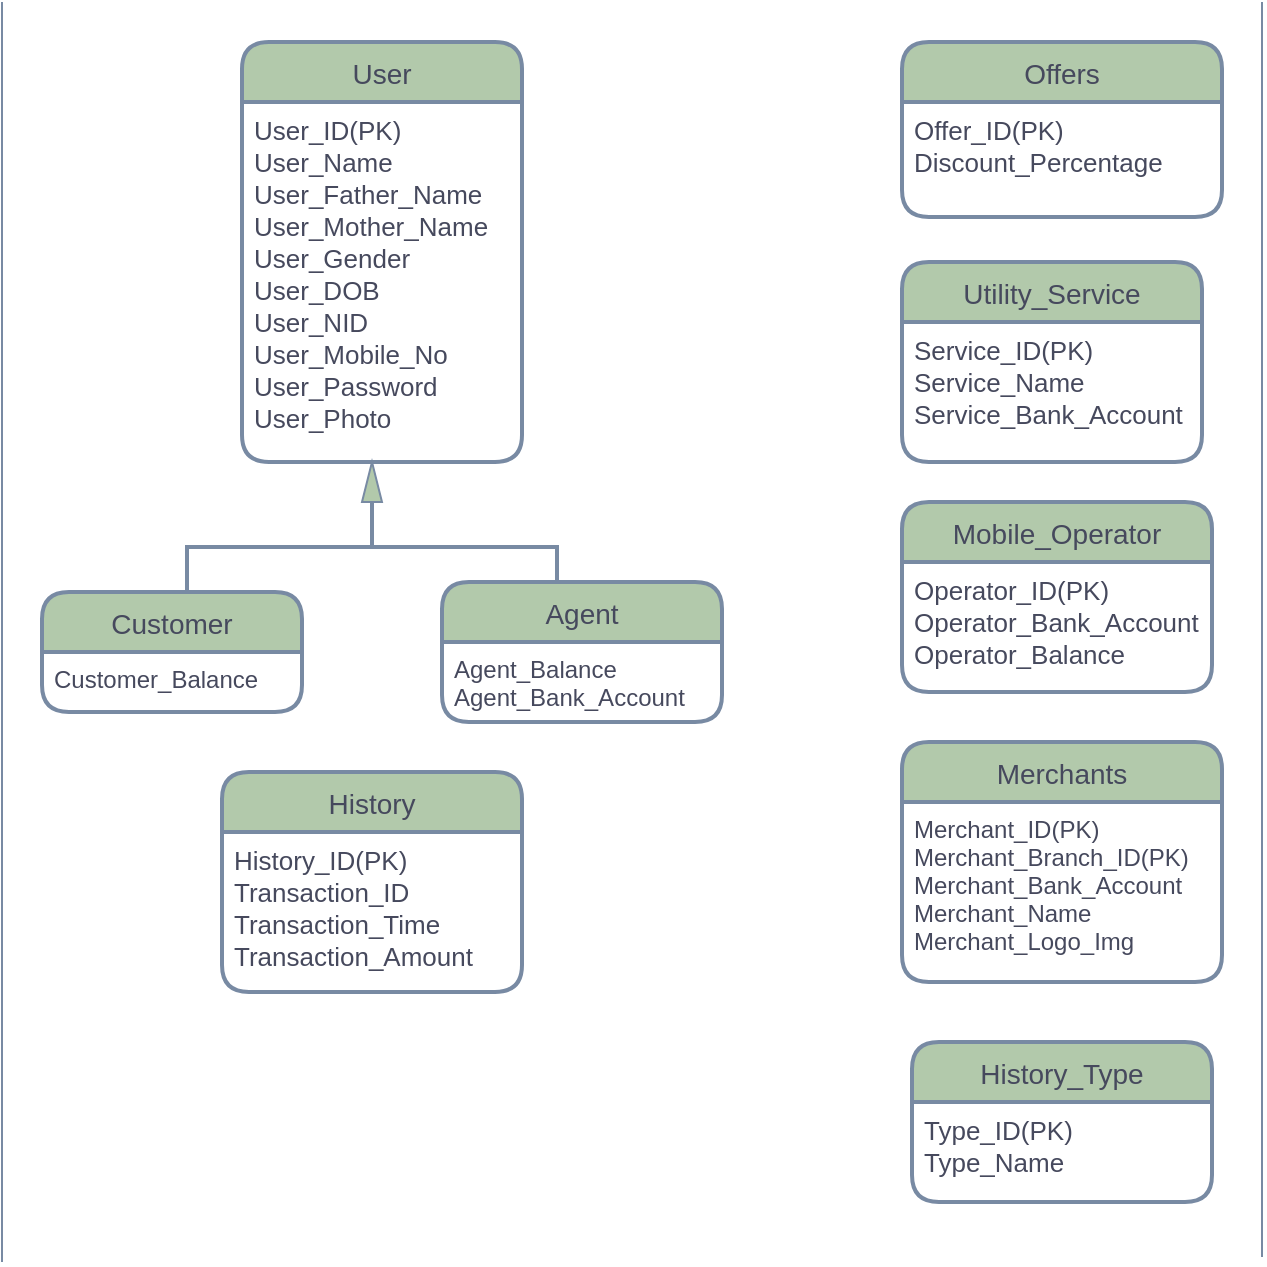 <mxfile version="13.7.3" type="device" pages="8"><diagram id="jwgeYFk2C97cVzph0W-N" name="Page-2"><mxGraphModel dx="2333" dy="867" grid="1" gridSize="10" guides="1" tooltips="1" connect="1" arrows="1" fold="1" page="1" pageScale="1" pageWidth="850" pageHeight="1100" math="0" shadow="0"><root><mxCell id="4_k1EpplwNpzgTOilT-9-0"/><mxCell id="4_k1EpplwNpzgTOilT-9-1" parent="4_k1EpplwNpzgTOilT-9-0"/><mxCell id="rK2RcmuoS6Po1Kp66QMp-0" value="" style="verticalLabelPosition=bottom;verticalAlign=top;html=1;shape=mxgraph.basic.acute_triangle;dx=0.5;rounded=0;sketch=0;fontFamily=Helvetica;fillColor=#B2C9AB;strokeColor=#788AA3;fontColor=#46495D;" parent="4_k1EpplwNpzgTOilT-9-1" vertex="1"><mxGeometry x="-280" y="550" height="20" as="geometry"/></mxCell><mxCell id="3SkZ_jpmMhbvZ7V-rsnj-12" value="" style="edgeStyle=orthogonalEdgeStyle;curved=0;rounded=1;sketch=0;orthogonalLoop=1;jettySize=auto;html=1;strokeColor=#788AA3;fillColor=#B2C9AB;fontSize=13;fontColor=#46495D;fontStyle=1" parent="4_k1EpplwNpzgTOilT-9-1" edge="1"><mxGeometry relative="1" as="geometry"><mxPoint x="-525" y="320" as="sourcePoint"/><mxPoint x="-525" y="320" as="targetPoint"/></mxGeometry></mxCell><mxCell id="3SkZ_jpmMhbvZ7V-rsnj-10" value="" style="strokeWidth=2;html=1;shape=mxgraph.flowchart.annotation_2;align=left;labelPosition=right;pointerEvents=1;rounded=1;sketch=0;fillColor=#B2C9AB;fontSize=13;fontColor=#46495D;rotation=90;fontStyle=0;strokeColor=#788AA3;" parent="4_k1EpplwNpzgTOilT-9-1" vertex="1"><mxGeometry x="-550" y="270" width="50" height="185" as="geometry"/></mxCell><mxCell id="1tsl_bTazlF1g6fdZ52Y-2" value="" style="verticalLabelPosition=bottom;verticalAlign=top;html=1;shape=mxgraph.basic.acute_triangle;dx=0.5;rounded=0;sketch=0;fontFamily=Helvetica;fillColor=#B2C9AB;strokeColor=#788AA3;fontColor=#46495D;" parent="4_k1EpplwNpzgTOilT-9-1" vertex="1"><mxGeometry x="-530" y="320" width="10" height="20" as="geometry"/></mxCell><mxCell id="-HZnjDsHxsentsH1oqCc-0" value="" style="endArrow=none;html=1;strokeColor=#788AA3;fillColor=#B2C9AB;fontColor=#46495D;" edge="1" parent="4_k1EpplwNpzgTOilT-9-1"><mxGeometry width="50" height="50" relative="1" as="geometry"><mxPoint x="-710" y="720" as="sourcePoint"/><mxPoint x="-710" y="90" as="targetPoint"/></mxGeometry></mxCell><mxCell id="4_k1EpplwNpzgTOilT-9-2" value="Merchants" style="swimlane;childLayout=stackLayout;horizontal=1;startSize=30;horizontalStack=0;rounded=1;fontSize=14;fontStyle=0;strokeWidth=2;resizeParent=0;resizeLast=1;shadow=0;dashed=0;align=center;sketch=0;fillColor=#B2C9AB;strokeColor=#788AA3;fontColor=#46495D;" parent="4_k1EpplwNpzgTOilT-9-1" vertex="1"><mxGeometry x="-260" y="460" width="160" height="120" as="geometry"/></mxCell><mxCell id="4_k1EpplwNpzgTOilT-9-3" value="Merchant_ID(PK)&#10;Merchant_Branch_ID(PK)&#10;Merchant_Bank_Account&#10;Merchant_Name&#10;Merchant_Logo_Img" style="align=left;strokeColor=none;fillColor=none;spacingLeft=4;fontSize=12;verticalAlign=top;resizable=0;rotatable=0;part=1;fontColor=#46495D;" parent="4_k1EpplwNpzgTOilT-9-2" vertex="1"><mxGeometry y="30" width="160" height="90" as="geometry"/></mxCell><mxCell id="1tsl_bTazlF1g6fdZ52Y-8" value="Mobile_Operator" style="swimlane;childLayout=stackLayout;horizontal=1;startSize=30;horizontalStack=0;rounded=1;fontSize=14;fontStyle=0;strokeWidth=2;resizeParent=0;resizeLast=1;shadow=0;dashed=0;align=center;labelBackgroundColor=none;sketch=0;fillColor=#B2C9AB;strokeColor=#788AA3;fontColor=#46495D;" parent="4_k1EpplwNpzgTOilT-9-1" vertex="1"><mxGeometry x="-260" y="340" width="155" height="95" as="geometry"/></mxCell><mxCell id="1tsl_bTazlF1g6fdZ52Y-9" value="Operator_ID(PK)&#10;Operator_Bank_Account&#10;Operator_Balance" style="align=left;strokeColor=none;fillColor=none;spacingLeft=4;fontSize=13;verticalAlign=top;resizable=0;rotatable=0;part=1;fontColor=#46495D;" parent="1tsl_bTazlF1g6fdZ52Y-8" vertex="1"><mxGeometry y="30" width="155" height="65" as="geometry"/></mxCell><mxCell id="fghKT5yw0w2kBFq-dBca-13" value="Utility_Service" style="swimlane;childLayout=stackLayout;horizontal=1;startSize=30;horizontalStack=0;rounded=1;fontSize=14;fontStyle=0;strokeWidth=2;resizeParent=0;resizeLast=1;shadow=0;dashed=0;align=center;sketch=0;fillColor=#B2C9AB;strokeColor=#788AA3;fontColor=#46495D;" parent="4_k1EpplwNpzgTOilT-9-1" vertex="1"><mxGeometry x="-260" y="220" width="150" height="100" as="geometry"/></mxCell><mxCell id="fghKT5yw0w2kBFq-dBca-14" value="Service_ID(PK)&#10;Service_Name&#10;Service_Bank_Account" style="align=left;strokeColor=none;fillColor=none;spacingLeft=4;fontSize=13;verticalAlign=top;resizable=0;rotatable=0;part=1;fontColor=#46495D;" parent="fghKT5yw0w2kBFq-dBca-13" vertex="1"><mxGeometry y="30" width="150" height="70" as="geometry"/></mxCell><mxCell id="4xmNdyrr_g7VPugfQs1X-0" value="Offers" style="swimlane;childLayout=stackLayout;horizontal=1;startSize=30;horizontalStack=0;rounded=1;fontSize=14;fontStyle=0;strokeWidth=2;resizeParent=0;resizeLast=1;shadow=0;dashed=0;align=center;sketch=0;fillColor=#B2C9AB;strokeColor=#788AA3;fontColor=#46495D;" parent="4_k1EpplwNpzgTOilT-9-1" vertex="1"><mxGeometry x="-260" y="110" width="160" height="87.5" as="geometry"/></mxCell><mxCell id="4xmNdyrr_g7VPugfQs1X-1" value="Offer_ID(PK)&#10;Discount_Percentage" style="align=left;strokeColor=none;fillColor=none;spacingLeft=4;fontSize=13;verticalAlign=top;resizable=0;rotatable=0;part=1;fontColor=#46495D;" parent="4xmNdyrr_g7VPugfQs1X-0" vertex="1"><mxGeometry y="30" width="160" height="57.5" as="geometry"/></mxCell><mxCell id="HaZb27JbXHnuTIMZLtYo-7" value="History_Type" style="swimlane;childLayout=stackLayout;horizontal=1;startSize=30;horizontalStack=0;rounded=1;fontSize=14;fontStyle=0;strokeWidth=2;resizeParent=0;resizeLast=1;shadow=0;dashed=0;align=center;labelBackgroundColor=none;sketch=0;fillColor=#B2C9AB;strokeColor=#788AA3;fontColor=#46495D;" parent="4_k1EpplwNpzgTOilT-9-1" vertex="1"><mxGeometry x="-255" y="610" width="150" height="80" as="geometry"/></mxCell><mxCell id="HaZb27JbXHnuTIMZLtYo-8" value="Type_ID(PK)&#10;Type_Name" style="align=left;strokeColor=none;fillColor=none;spacingLeft=4;fontSize=13;verticalAlign=top;resizable=0;rotatable=0;part=1;fontColor=#46495D;" parent="HaZb27JbXHnuTIMZLtYo-7" vertex="1"><mxGeometry y="30" width="150" height="50" as="geometry"/></mxCell><mxCell id="1tsl_bTazlF1g6fdZ52Y-6" value="Agent" style="swimlane;childLayout=stackLayout;horizontal=1;startSize=30;horizontalStack=0;rounded=1;fontSize=14;fontStyle=0;strokeWidth=2;resizeParent=0;resizeLast=1;shadow=0;dashed=0;align=center;labelBackgroundColor=none;sketch=0;fillColor=#B2C9AB;strokeColor=#788AA3;fontColor=#46495D;" parent="4_k1EpplwNpzgTOilT-9-1" vertex="1"><mxGeometry x="-490" y="380" width="140" height="70" as="geometry"/></mxCell><mxCell id="1tsl_bTazlF1g6fdZ52Y-7" value="Agent_Balance&#10;Agent_Bank_Account" style="align=left;strokeColor=none;fillColor=none;spacingLeft=4;fontSize=12;verticalAlign=top;resizable=0;rotatable=0;part=1;fontColor=#46495D;" parent="1tsl_bTazlF1g6fdZ52Y-6" vertex="1"><mxGeometry y="30" width="140" height="40" as="geometry"/></mxCell><mxCell id="t4_2Hqc_tL-QuWNEvzUq-37" value="User" style="swimlane;childLayout=stackLayout;horizontal=1;startSize=30;horizontalStack=0;rounded=1;fontSize=14;fontStyle=0;strokeWidth=2;resizeParent=0;resizeLast=1;shadow=0;dashed=0;align=center;sketch=0;fillColor=#B2C9AB;strokeColor=#788AA3;fontColor=#46495D;" parent="4_k1EpplwNpzgTOilT-9-1" vertex="1"><mxGeometry x="-590" y="110" width="140" height="210" as="geometry"/></mxCell><mxCell id="3SkZ_jpmMhbvZ7V-rsnj-7" value="" style="whiteSpace=wrap;html=1;rounded=1;fontSize=13;fontColor=#46495D;align=left;strokeWidth=2;fillColor=#B2C9AB;sketch=0;strokeColor=#788AA3;" parent="t4_2Hqc_tL-QuWNEvzUq-37" vertex="1"><mxGeometry y="30" width="140" as="geometry"/></mxCell><mxCell id="1tsl_bTazlF1g6fdZ52Y-19" value="" style="group;fontColor=#46495D;" parent="t4_2Hqc_tL-QuWNEvzUq-37" vertex="1" connectable="0"><mxGeometry y="30" width="140" height="180" as="geometry"/></mxCell><mxCell id="t4_2Hqc_tL-QuWNEvzUq-38" value="User_ID(PK)&#10;User_Name&#10;User_Father_Name&#10;User_Mother_Name&#10;User_Gender&#10;User_DOB&#10;User_NID&#10;User_Mobile_No&#10;User_Password&#10;User_Photo" style="align=left;strokeColor=none;fillColor=none;spacingLeft=4;fontSize=13;verticalAlign=top;resizable=0;rotatable=0;part=1;fontColor=#46495D;" parent="1tsl_bTazlF1g6fdZ52Y-19" vertex="1"><mxGeometry width="190" height="180" as="geometry"/></mxCell><mxCell id="HaZb27JbXHnuTIMZLtYo-5" value="History" style="swimlane;childLayout=stackLayout;horizontal=1;startSize=30;horizontalStack=0;rounded=1;fontSize=14;fontStyle=0;strokeWidth=2;resizeParent=0;resizeLast=1;shadow=0;dashed=0;align=center;labelBackgroundColor=none;sketch=0;fillColor=#B2C9AB;strokeColor=#788AA3;fontColor=#46495D;" parent="4_k1EpplwNpzgTOilT-9-1" vertex="1"><mxGeometry x="-600" y="475" width="150" height="110" as="geometry"/></mxCell><mxCell id="HaZb27JbXHnuTIMZLtYo-6" value="History_ID(PK)&#10;Transaction_ID&#10;Transaction_Time&#10;Transaction_Amount" style="align=left;strokeColor=none;fillColor=none;spacingLeft=4;fontSize=13;verticalAlign=top;resizable=0;rotatable=0;part=1;fontColor=#46495D;" parent="HaZb27JbXHnuTIMZLtYo-5" vertex="1"><mxGeometry y="30" width="150" height="80" as="geometry"/></mxCell><mxCell id="1tsl_bTazlF1g6fdZ52Y-4" value="Customer" style="swimlane;childLayout=stackLayout;horizontal=1;startSize=30;horizontalStack=0;rounded=1;fontSize=14;fontStyle=0;strokeWidth=2;resizeParent=0;resizeLast=1;shadow=0;dashed=0;align=center;labelBackgroundColor=none;sketch=0;fillColor=#B2C9AB;strokeColor=#788AA3;fontColor=#46495D;" parent="4_k1EpplwNpzgTOilT-9-1" vertex="1"><mxGeometry x="-690" y="385" width="130" height="60" as="geometry"/></mxCell><mxCell id="1tsl_bTazlF1g6fdZ52Y-5" value="Customer_Balance&#10;" style="align=left;strokeColor=none;fillColor=none;spacingLeft=4;fontSize=12;verticalAlign=top;resizable=0;rotatable=0;part=1;fontColor=#46495D;" parent="1tsl_bTazlF1g6fdZ52Y-4" vertex="1"><mxGeometry y="30" width="130" height="30" as="geometry"/></mxCell><mxCell id="-HZnjDsHxsentsH1oqCc-2" value="" style="endArrow=none;html=1;strokeColor=#788AA3;fillColor=#B2C9AB;fontColor=#46495D;" edge="1" parent="4_k1EpplwNpzgTOilT-9-1"><mxGeometry width="50" height="50" relative="1" as="geometry"><mxPoint x="-80" y="717.5" as="sourcePoint"/><mxPoint x="-80" y="90" as="targetPoint"/></mxGeometry></mxCell></root></mxGraphModel></diagram><diagram id="OQHGjQqEFptjOXhggXeD" name="Page-3"><mxGraphModel dx="3330" dy="1012" grid="1" gridSize="10" guides="1" tooltips="1" connect="1" arrows="1" fold="1" page="1" pageScale="1" pageWidth="1600" pageHeight="900" math="0" shadow="0"><root><mxCell id="zkeDmskkAK-OgttvzuaP-0"/><mxCell id="zkeDmskkAK-OgttvzuaP-1" parent="zkeDmskkAK-OgttvzuaP-0"/><mxCell id="YSAQGK000s8J5M6zNJ-7-0" value="Utility_Service" style="swimlane;childLayout=stackLayout;horizontal=1;startSize=30;horizontalStack=0;rounded=1;fontSize=14;fontStyle=1;strokeWidth=2;resizeParent=0;resizeLast=1;shadow=0;dashed=0;align=center;sketch=0;fillColor=#B2C9AB;strokeColor=#788AA3;fontColor=#46495D;" parent="zkeDmskkAK-OgttvzuaP-1" vertex="1"><mxGeometry x="-197.5" y="20" width="150" height="100" as="geometry"/></mxCell><mxCell id="YSAQGK000s8J5M6zNJ-7-1" value="Service_ID(PK)&#10;Service_Name&#10;Service_Bank_Account" style="align=left;strokeColor=none;fillColor=none;spacingLeft=4;fontSize=13;verticalAlign=top;resizable=0;rotatable=0;part=1;fontColor=#46495D;" parent="YSAQGK000s8J5M6zNJ-7-0" vertex="1"><mxGeometry y="30" width="150" height="70" as="geometry"/></mxCell><mxCell id="X7LqFe5yPohNDTMGT2M--0" value="" style="verticalLabelPosition=bottom;verticalAlign=top;html=1;shape=mxgraph.basic.acute_triangle;dx=0.5;rounded=0;sketch=0;fontFamily=Helvetica;fillColor=#B2C9AB;strokeColor=#788AA3;fontColor=#46495D;" parent="zkeDmskkAK-OgttvzuaP-1" vertex="1"><mxGeometry x="-310" y="750" height="20" as="geometry"/></mxCell><mxCell id="X7LqFe5yPohNDTMGT2M--2" value="" style="strokeWidth=2;html=1;shape=mxgraph.flowchart.annotation_2;align=left;labelPosition=right;pointerEvents=1;rounded=1;sketch=0;fontSize=13;rotation=90;fontStyle=0;fillColor=#B2C9AB;strokeColor=#788AA3;fontColor=#46495D;" parent="zkeDmskkAK-OgttvzuaP-1" vertex="1"><mxGeometry x="-580" y="630" width="50" height="185" as="geometry"/></mxCell><mxCell id="X7LqFe5yPohNDTMGT2M--3" value="" style="verticalLabelPosition=bottom;verticalAlign=top;html=1;shape=mxgraph.basic.acute_triangle;dx=0.5;rounded=0;sketch=0;fontFamily=Helvetica;fillColor=#B2C9AB;strokeColor=#788AA3;fontColor=#46495D;" parent="zkeDmskkAK-OgttvzuaP-1" vertex="1"><mxGeometry x="-560" y="680" width="10" height="20" as="geometry"/></mxCell><mxCell id="Jb8ZHfo8YZRBZc0iLQ7X-3" style="edgeStyle=orthogonalEdgeStyle;curved=0;rounded=1;sketch=0;orthogonalLoop=1;jettySize=auto;html=1;entryX=1.014;entryY=0.356;entryDx=0;entryDy=0;entryPerimeter=0;strokeColor=#788AA3;fontColor=#46495D;" parent="zkeDmskkAK-OgttvzuaP-1" source="VDMfrXABOlE3jhHFrPiw-3" target="Jb8ZHfo8YZRBZc0iLQ7X-2" edge="1"><mxGeometry relative="1" as="geometry"/></mxCell><mxCell id="bosdTpG1907i7Yzb3mLE-2" style="edgeStyle=orthogonalEdgeStyle;curved=0;rounded=1;sketch=0;orthogonalLoop=1;jettySize=auto;html=1;entryX=0.5;entryY=1;entryDx=0;entryDy=0;fontSize=13;strokeColor=#788AA3;fontColor=#46495D;" parent="zkeDmskkAK-OgttvzuaP-1" source="VDMfrXABOlE3jhHFrPiw-3" target="bosdTpG1907i7Yzb3mLE-1" edge="1"><mxGeometry relative="1" as="geometry"/></mxCell><mxCell id="VDMfrXABOlE3jhHFrPiw-3" value="&lt;b&gt;Mobile_&lt;br&gt;Recharge&lt;/b&gt;" style="shape=rhombus;perimeter=rhombusPerimeter;whiteSpace=wrap;html=1;align=center;fillColor=#B2C9AB;strokeColor=#788AA3;fontColor=#46495D;" parent="zkeDmskkAK-OgttvzuaP-1" vertex="1"><mxGeometry x="-175" y="540" width="130" height="60" as="geometry"/></mxCell><mxCell id="X7LqFe5yPohNDTMGT2M--10" value="Customer" style="swimlane;childLayout=stackLayout;horizontal=1;startSize=30;horizontalStack=0;rounded=1;fontSize=14;fontStyle=1;strokeWidth=2;resizeParent=0;resizeLast=1;shadow=0;dashed=0;align=center;labelBackgroundColor=none;sketch=0;fillColor=#B2C9AB;strokeColor=#788AA3;fontColor=#46495D;" parent="zkeDmskkAK-OgttvzuaP-1" vertex="1"><mxGeometry x="-520" y="740" width="130" height="60" as="geometry"/></mxCell><mxCell id="X7LqFe5yPohNDTMGT2M--11" value="Customer_Balance&#10;" style="align=left;strokeColor=none;fillColor=none;spacingLeft=4;fontSize=12;verticalAlign=top;resizable=0;rotatable=0;part=1;fontColor=#46495D;" parent="X7LqFe5yPohNDTMGT2M--10" vertex="1"><mxGeometry y="30" width="130" height="30" as="geometry"/></mxCell><mxCell id="X7LqFe5yPohNDTMGT2M--8" value="Agent" style="swimlane;childLayout=stackLayout;horizontal=1;startSize=30;horizontalStack=0;rounded=1;fontSize=14;fontStyle=1;strokeWidth=2;resizeParent=0;resizeLast=1;shadow=0;dashed=0;align=center;labelBackgroundColor=none;sketch=0;fillColor=#B2C9AB;strokeColor=#788AA3;fontColor=#46495D;" parent="zkeDmskkAK-OgttvzuaP-1" vertex="1"><mxGeometry x="-720" y="745" width="140" height="70" as="geometry"/></mxCell><mxCell id="X7LqFe5yPohNDTMGT2M--9" value="Agent_Balance&#10;Agent_Bank_Account" style="align=left;strokeColor=none;fillColor=none;spacingLeft=4;fontSize=12;verticalAlign=top;resizable=0;rotatable=0;part=1;fontColor=#46495D;" parent="X7LqFe5yPohNDTMGT2M--8" vertex="1"><mxGeometry y="30" width="140" height="40" as="geometry"/></mxCell><mxCell id="Jb8ZHfo8YZRBZc0iLQ7X-1" value="User" style="swimlane;childLayout=stackLayout;horizontal=1;startSize=30;horizontalStack=0;rounded=1;fontSize=14;fontStyle=1;strokeWidth=2;resizeParent=0;resizeLast=1;shadow=0;dashed=0;align=center;sketch=0;fillColor=#B2C9AB;strokeColor=#788AA3;fontColor=#46495D;" parent="zkeDmskkAK-OgttvzuaP-1" vertex="1"><mxGeometry x="-635" y="480" width="160" height="200" as="geometry"/></mxCell><mxCell id="Jb8ZHfo8YZRBZc0iLQ7X-2" value="User_ID(PK)&#10;User_Name&#10;User_Father_Name&#10;User_Mother_Name&#10;User_Gender&#10;User_DOB&#10;User_NID&#10;User_Mobile_No&#10;User_Password&#10;User_Photo" style="align=left;strokeColor=none;fillColor=none;spacingLeft=4;fontSize=13;verticalAlign=top;resizable=0;rotatable=0;part=1;fontColor=#46495D;" parent="Jb8ZHfo8YZRBZc0iLQ7X-1" vertex="1"><mxGeometry y="30" width="160" height="170" as="geometry"/></mxCell><mxCell id="CqB-lK-Aid6ofUOLQdCG-14" value="" style="swimlane;childLayout=stackLayout;horizontal=1;startSize=30;horizontalStack=0;rounded=1;fontSize=14;fontStyle=0;strokeWidth=2;resizeParent=0;resizeLast=1;shadow=0;dashed=0;align=center;labelBackgroundColor=none;sketch=0;fillColor=#B2C9AB;strokeColor=#788AA3;fontColor=#46495D;" parent="Jb8ZHfo8YZRBZc0iLQ7X-1" vertex="1"><mxGeometry y="200" width="160" as="geometry"/></mxCell><mxCell id="QkgnTmJDjwiVnUtoK8Uh-2" style="edgeStyle=orthogonalEdgeStyle;curved=0;rounded=1;sketch=0;orthogonalLoop=1;jettySize=auto;html=1;entryX=0.454;entryY=-0.001;entryDx=0;entryDy=0;entryPerimeter=0;fontSize=13;strokeColor=#788AA3;fontColor=#46495D;" parent="zkeDmskkAK-OgttvzuaP-1" source="QkgnTmJDjwiVnUtoK8Uh-1" target="Jb8ZHfo8YZRBZc0iLQ7X-1" edge="1"><mxGeometry relative="1" as="geometry"/></mxCell><mxCell id="YSAQGK000s8J5M6zNJ-7-2" style="edgeStyle=orthogonalEdgeStyle;curved=0;rounded=1;sketch=0;orthogonalLoop=1;jettySize=auto;html=1;entryX=0.5;entryY=1;entryDx=0;entryDy=0;fontSize=13;strokeColor=#788AA3;fontColor=#46495D;" parent="zkeDmskkAK-OgttvzuaP-1" source="QkgnTmJDjwiVnUtoK8Uh-1" target="YSAQGK000s8J5M6zNJ-7-1" edge="1"><mxGeometry relative="1" as="geometry"/></mxCell><mxCell id="QkgnTmJDjwiVnUtoK8Uh-1" value="&lt;b&gt;Pay_Utlity_&lt;br&gt;Bill&lt;/b&gt;" style="shape=rhombus;perimeter=rhombusPerimeter;whiteSpace=wrap;html=1;align=center;rounded=0;sketch=0;fontSize=13;fillColor=#B2C9AB;strokeColor=#788AA3;fontColor=#46495D;" parent="zkeDmskkAK-OgttvzuaP-1" vertex="1"><mxGeometry x="-190" y="170" width="135" height="60" as="geometry"/></mxCell><mxCell id="CqB-lK-Aid6ofUOLQdCG-0" value="" style="endArrow=none;html=1;orthogonalLoop=1;entryX=1;entryY=0.5;entryDx=0;entryDy=0;exitX=0.563;exitY=-0.025;exitDx=0;exitDy=0;exitPerimeter=0;strokeColor=#788AA3;fontColor=#46495D;" parent="zkeDmskkAK-OgttvzuaP-1" source="MCiLeNN_w01JlOgI5JGf-0" target="QkgnTmJDjwiVnUtoK8Uh-1" edge="1"><mxGeometry width="50" height="50" relative="1" as="geometry"><mxPoint x="275" y="520" as="sourcePoint"/><mxPoint x="-50" y="200" as="targetPoint"/><Array as="points"><mxPoint x="291" y="200"/><mxPoint x="275" y="200"/><mxPoint x="240" y="200"/></Array></mxGeometry></mxCell><mxCell id="CqB-lK-Aid6ofUOLQdCG-4" style="edgeStyle=orthogonalEdgeStyle;rounded=1;sketch=0;orthogonalLoop=1;jettySize=auto;html=1;entryX=1.025;entryY=0.852;entryDx=0;entryDy=0;entryPerimeter=0;fontSize=13;strokeColor=#788AA3;fontColor=#46495D;" parent="zkeDmskkAK-OgttvzuaP-1" source="CqB-lK-Aid6ofUOLQdCG-3" target="Jb8ZHfo8YZRBZc0iLQ7X-2" edge="1"><mxGeometry relative="1" as="geometry"/></mxCell><mxCell id="xGHCndNh47sWIbnwvxX2-4" style="edgeStyle=orthogonalEdgeStyle;curved=0;rounded=1;sketch=0;orthogonalLoop=1;jettySize=auto;html=1;strokeColor=#788AA3;fillColor=#B2C9AB;fontColor=#46495D;entryX=0.471;entryY=0.003;entryDx=0;entryDy=0;entryPerimeter=0;" parent="zkeDmskkAK-OgttvzuaP-1" source="CqB-lK-Aid6ofUOLQdCG-3" target="xGHCndNh47sWIbnwvxX2-0" edge="1"><mxGeometry relative="1" as="geometry"><mxPoint x="-115" y="810.0" as="targetPoint"/></mxGeometry></mxCell><mxCell id="CqB-lK-Aid6ofUOLQdCG-3" value="&lt;b&gt;Merchant_&lt;br&gt;Payment&lt;/b&gt;" style="shape=rhombus;perimeter=rhombusPerimeter;whiteSpace=wrap;html=1;align=center;rounded=0;sketch=0;fontSize=13;fillColor=#B2C9AB;strokeColor=#788AA3;fontColor=#46495D;" parent="zkeDmskkAK-OgttvzuaP-1" vertex="1"><mxGeometry x="-175" y="650" width="120" height="60" as="geometry"/></mxCell><mxCell id="CqB-lK-Aid6ofUOLQdCG-8" value="" style="endArrow=none;html=1;fontSize=13;rounded=1;entryX=0;entryY=0.75;entryDx=0;entryDy=0;exitX=1;exitY=0.5;exitDx=0;exitDy=0;strokeColor=#788AA3;fontColor=#46495D;" parent="zkeDmskkAK-OgttvzuaP-1" source="CqB-lK-Aid6ofUOLQdCG-3" target="MCiLeNN_w01JlOgI5JGf-1" edge="1"><mxGeometry relative="1" as="geometry"><mxPoint x="-50" y="680" as="sourcePoint"/><mxPoint x="110" y="500" as="targetPoint"/><Array as="points"><mxPoint x="50" y="680"/><mxPoint x="150" y="680"/><mxPoint x="150" y="633"/></Array></mxGeometry></mxCell><mxCell id="CqB-lK-Aid6ofUOLQdCG-11" value="" style="endArrow=none;html=1;rounded=0;fontSize=13;exitX=1;exitY=0.5;exitDx=0;exitDy=0;entryX=-0.002;entryY=0.166;entryDx=0;entryDy=0;entryPerimeter=0;strokeColor=#788AA3;fontColor=#46495D;" parent="zkeDmskkAK-OgttvzuaP-1" source="VDMfrXABOlE3jhHFrPiw-3" target="MCiLeNN_w01JlOgI5JGf-1" edge="1"><mxGeometry relative="1" as="geometry"><mxPoint x="-30" y="569.82" as="sourcePoint"/><mxPoint x="160" y="569" as="targetPoint"/></mxGeometry></mxCell><mxCell id="xGHCndNh47sWIbnwvxX2-0" value="Merchants" style="swimlane;childLayout=stackLayout;horizontal=1;startSize=30;horizontalStack=0;rounded=1;fontSize=14;fontStyle=1;strokeWidth=2;resizeParent=0;resizeLast=1;shadow=0;dashed=0;align=center;sketch=0;fillColor=#B2C9AB;strokeColor=#788AA3;fontColor=#46495D;" parent="zkeDmskkAK-OgttvzuaP-1" vertex="1"><mxGeometry x="-190" y="740" width="160" height="120" as="geometry"/></mxCell><mxCell id="xGHCndNh47sWIbnwvxX2-1" value="Merchant_ID(PK)&#10;Merchant_Branch_ID(PK)&#10;Merchant_Bank_Account&#10;Merchant_Name&#10;Merchant_Logo_Img" style="align=left;strokeColor=none;fillColor=none;spacingLeft=4;fontSize=12;verticalAlign=top;resizable=0;rotatable=0;part=1;fontColor=#46495D;" parent="xGHCndNh47sWIbnwvxX2-0" vertex="1"><mxGeometry y="30" width="160" height="90" as="geometry"/></mxCell><mxCell id="W0VzqewSAh03G1j5rV92-3" style="edgeStyle=orthogonalEdgeStyle;curved=0;rounded=1;sketch=0;orthogonalLoop=1;jettySize=auto;html=1;entryX=0;entryY=0.25;entryDx=0;entryDy=0;strokeColor=#788AA3;fillColor=#B2C9AB;fontColor=#46495D;" parent="zkeDmskkAK-OgttvzuaP-1" source="W0VzqewSAh03G1j5rV92-2" target="W0VzqewSAh03G1j5rV92-1" edge="1"><mxGeometry relative="1" as="geometry"/></mxCell><mxCell id="W0VzqewSAh03G1j5rV92-2" value="&lt;b&gt;Merchant_&lt;br&gt;Offers&lt;/b&gt;" style="shape=rhombus;perimeter=rhombusPerimeter;whiteSpace=wrap;html=1;align=center;rounded=0;sketch=0;strokeColor=#788AA3;fillColor=#B2C9AB;fontColor=#46495D;" parent="zkeDmskkAK-OgttvzuaP-1" vertex="1"><mxGeometry x="30" y="750" width="90" height="60" as="geometry"/></mxCell><mxCell id="W0VzqewSAh03G1j5rV92-6" value="" style="endArrow=none;html=1;rounded=0;strokeColor=#788AA3;fillColor=#B2C9AB;fontColor=#46495D;exitX=1;exitY=0.111;exitDx=0;exitDy=0;exitPerimeter=0;entryX=0;entryY=0.5;entryDx=0;entryDy=0;" parent="zkeDmskkAK-OgttvzuaP-1" source="xGHCndNh47sWIbnwvxX2-1" target="W0VzqewSAh03G1j5rV92-2" edge="1"><mxGeometry relative="1" as="geometry"><mxPoint x="-28" y="780" as="sourcePoint"/><mxPoint x="50" y="780" as="targetPoint"/></mxGeometry></mxCell><mxCell id="W0VzqewSAh03G1j5rV92-0" value="Offers" style="swimlane;childLayout=stackLayout;horizontal=1;startSize=30;horizontalStack=0;rounded=1;fontSize=14;fontStyle=1;strokeWidth=2;resizeParent=0;resizeLast=1;shadow=0;dashed=0;align=center;sketch=0;fillColor=#B2C9AB;strokeColor=#788AA3;fontColor=#46495D;" parent="zkeDmskkAK-OgttvzuaP-1" vertex="1"><mxGeometry x="170" y="736.25" width="130" height="87.5" as="geometry"/></mxCell><mxCell id="W0VzqewSAh03G1j5rV92-1" value="Offer_ID(PK)&#10;Discount_Percentage" style="align=left;strokeColor=none;fillColor=none;spacingLeft=4;fontSize=13;verticalAlign=top;resizable=0;rotatable=0;part=1;fontColor=#46495D;" parent="W0VzqewSAh03G1j5rV92-0" vertex="1"><mxGeometry y="30" width="130" height="57.5" as="geometry"/></mxCell><mxCell id="M1HdXQttq7-hfl9hOk_F-1" style="edgeStyle=orthogonalEdgeStyle;curved=0;rounded=1;sketch=0;orthogonalLoop=1;jettySize=auto;html=1;entryX=0;entryY=0.75;entryDx=0;entryDy=0;strokeColor=#788AA3;fillColor=#B2C9AB;fontColor=#46495D;" parent="zkeDmskkAK-OgttvzuaP-1" source="M1HdXQttq7-hfl9hOk_F-0" target="X7LqFe5yPohNDTMGT2M--10" edge="1"><mxGeometry relative="1" as="geometry"><Array as="points"><mxPoint x="-540" y="910"/><mxPoint x="-540" y="785"/></Array></mxGeometry></mxCell><mxCell id="M1HdXQttq7-hfl9hOk_F-3" style="edgeStyle=orthogonalEdgeStyle;curved=0;rounded=1;sketch=0;orthogonalLoop=1;jettySize=auto;html=1;exitX=1;exitY=0.5;exitDx=0;exitDy=0;entryX=1;entryY=0.25;entryDx=0;entryDy=0;strokeColor=#788AA3;fillColor=#B2C9AB;fontColor=#46495D;" parent="zkeDmskkAK-OgttvzuaP-1" source="M1HdXQttq7-hfl9hOk_F-0" target="X7LqFe5yPohNDTMGT2M--11" edge="1"><mxGeometry relative="1" as="geometry"/></mxCell><mxCell id="M1HdXQttq7-hfl9hOk_F-0" value="&lt;b&gt;Send_Money&lt;/b&gt;" style="shape=rhombus;perimeter=rhombusPerimeter;whiteSpace=wrap;html=1;align=center;rounded=0;sketch=0;strokeColor=#788AA3;fillColor=#B2C9AB;fontColor=#46495D;" parent="zkeDmskkAK-OgttvzuaP-1" vertex="1"><mxGeometry x="-510" y="880" width="120" height="60" as="geometry"/></mxCell><mxCell id="M1HdXQttq7-hfl9hOk_F-6" value="" style="endArrow=none;html=1;rounded=1;strokeColor=#788AA3;fillColor=#B2C9AB;fontColor=#46495D;" parent="zkeDmskkAK-OgttvzuaP-1" edge="1"><mxGeometry relative="1" as="geometry"><mxPoint x="-450" y="960" as="sourcePoint"/><mxPoint x="339" y="660" as="targetPoint"/><Array as="points"><mxPoint x="341" y="960"/></Array></mxGeometry></mxCell><mxCell id="R5mZQEogtgmJJ-FJP6wk-1" value="" style="endArrow=none;html=1;rounded=1;strokeColor=#788AA3;fillColor=#B2C9AB;fontColor=#46495D;entryX=0.5;entryY=1;entryDx=0;entryDy=0;" parent="zkeDmskkAK-OgttvzuaP-1" target="M1HdXQttq7-hfl9hOk_F-0" edge="1"><mxGeometry relative="1" as="geometry"><mxPoint x="-450" y="960" as="sourcePoint"/><mxPoint x="-460" y="980" as="targetPoint"/><Array as="points"><mxPoint x="-450" y="960"/></Array></mxGeometry></mxCell><mxCell id="R5mZQEogtgmJJ-FJP6wk-2" value="&lt;b&gt;From&lt;/b&gt;" style="text;html=1;align=center;verticalAlign=middle;resizable=0;points=[];autosize=1;fontColor=#46495D;" parent="zkeDmskkAK-OgttvzuaP-1" vertex="1"><mxGeometry x="-540" y="860" width="50" height="20" as="geometry"/></mxCell><mxCell id="R5mZQEogtgmJJ-FJP6wk-3" value="&lt;b&gt;To&lt;/b&gt;" style="text;html=1;align=center;verticalAlign=middle;resizable=0;points=[];autosize=1;fontColor=#46495D;" parent="zkeDmskkAK-OgttvzuaP-1" vertex="1"><mxGeometry x="-400" y="860" width="30" height="20" as="geometry"/></mxCell><mxCell id="WRmtwVoKEk6212ERrWlp-1" style="edgeStyle=orthogonalEdgeStyle;curved=0;rounded=1;sketch=0;orthogonalLoop=1;jettySize=auto;html=1;strokeColor=#788AA3;fillColor=#B2C9AB;fontColor=#46495D;entryX=0;entryY=0.75;entryDx=0;entryDy=0;" parent="zkeDmskkAK-OgttvzuaP-1" source="WRmtwVoKEk6212ERrWlp-0" target="X7LqFe5yPohNDTMGT2M--8" edge="1"><mxGeometry relative="1" as="geometry"><mxPoint x="-760" y="790" as="targetPoint"/><Array as="points"><mxPoint x="-740" y="950"/><mxPoint x="-740" y="798"/></Array></mxGeometry></mxCell><mxCell id="WRmtwVoKEk6212ERrWlp-2" style="edgeStyle=orthogonalEdgeStyle;curved=0;rounded=1;sketch=0;orthogonalLoop=1;jettySize=auto;html=1;entryX=0;entryY=0;entryDx=0;entryDy=0;strokeColor=#788AA3;fillColor=#B2C9AB;fontColor=#46495D;" parent="zkeDmskkAK-OgttvzuaP-1" source="WRmtwVoKEk6212ERrWlp-0" target="X7LqFe5yPohNDTMGT2M--11" edge="1"><mxGeometry relative="1" as="geometry"><Array as="points"><mxPoint x="-550" y="950"/><mxPoint x="-550" y="770"/></Array></mxGeometry></mxCell><mxCell id="WRmtwVoKEk6212ERrWlp-0" value="&lt;b&gt;Cash_In&lt;/b&gt;" style="shape=rhombus;perimeter=rhombusPerimeter;whiteSpace=wrap;html=1;align=center;rounded=0;sketch=0;strokeColor=#788AA3;fillColor=#B2C9AB;fontColor=#46495D;" parent="zkeDmskkAK-OgttvzuaP-1" vertex="1"><mxGeometry x="-690" y="920" width="110" height="60" as="geometry"/></mxCell><mxCell id="MCiLeNN_w01JlOgI5JGf-0" value="History" style="swimlane;childLayout=stackLayout;horizontal=1;startSize=30;horizontalStack=0;rounded=1;fontSize=14;fontStyle=1;strokeWidth=2;resizeParent=0;resizeLast=1;shadow=0;dashed=0;align=center;labelBackgroundColor=none;sketch=0;fillColor=#B2C9AB;strokeColor=#788AA3;fontColor=#46495D;" parent="zkeDmskkAK-OgttvzuaP-1" vertex="1"><mxGeometry x="190" y="520" width="180" height="140" as="geometry"/></mxCell><mxCell id="MCiLeNN_w01JlOgI5JGf-1" value="History_ID(PK)&#10;Transaction_ID&#10;Transaction_Time&#10;Transaction_Amount" style="align=left;strokeColor=none;fillColor=none;spacingLeft=4;fontSize=13;verticalAlign=top;resizable=0;rotatable=0;part=1;fontColor=#46495D;fontStyle=0" parent="MCiLeNN_w01JlOgI5JGf-0" vertex="1"><mxGeometry y="30" width="180" height="110" as="geometry"/></mxCell><mxCell id="bosdTpG1907i7Yzb3mLE-0" value="Mobile_Operator" style="swimlane;childLayout=stackLayout;horizontal=1;startSize=30;horizontalStack=0;rounded=1;fontSize=14;fontStyle=1;strokeWidth=2;resizeParent=0;resizeLast=1;shadow=0;dashed=0;align=center;labelBackgroundColor=none;sketch=0;fillColor=#B2C9AB;strokeColor=#788AA3;fontColor=#46495D;" parent="zkeDmskkAK-OgttvzuaP-1" vertex="1"><mxGeometry x="-187.5" y="350" width="155" height="95" as="geometry"/></mxCell><mxCell id="bosdTpG1907i7Yzb3mLE-1" value="Operator_ID(PK)&#10;Operator_Bank_Account&#10;Operator_Balance" style="align=left;strokeColor=none;fillColor=none;spacingLeft=4;fontSize=13;verticalAlign=top;resizable=0;rotatable=0;part=1;fontColor=#46495D;" parent="bosdTpG1907i7Yzb3mLE-0" vertex="1"><mxGeometry y="30" width="155" height="65" as="geometry"/></mxCell><mxCell id="WRmtwVoKEk6212ERrWlp-4" value="" style="endArrow=none;html=1;rounded=1;strokeColor=#788AA3;fillColor=#B2C9AB;fontColor=#46495D;" parent="zkeDmskkAK-OgttvzuaP-1" edge="1"><mxGeometry relative="1" as="geometry"><mxPoint x="-635" y="995" as="sourcePoint"/><mxPoint x="400" y="643" as="targetPoint"/><Array as="points"><mxPoint x="400" y="1000"/></Array></mxGeometry></mxCell><mxCell id="WRmtwVoKEk6212ERrWlp-5" value="" style="endArrow=none;html=1;rounded=1;strokeColor=#788AA3;fillColor=#B2C9AB;fontColor=#46495D;entryX=0.5;entryY=1;entryDx=0;entryDy=0;" parent="zkeDmskkAK-OgttvzuaP-1" target="WRmtwVoKEk6212ERrWlp-0" edge="1"><mxGeometry relative="1" as="geometry"><mxPoint x="-635" y="995" as="sourcePoint"/><mxPoint x="-700" y="1000" as="targetPoint"/><Array as="points"/></mxGeometry></mxCell><mxCell id="sA1Nmwjz9KfOqUlCo_92-1" value="" style="endArrow=none;html=1;rounded=1;strokeColor=#788AA3;fillColor=#B2C9AB;fontColor=#46495D;entryX=1.001;entryY=0.842;entryDx=0;entryDy=0;entryPerimeter=0;" parent="zkeDmskkAK-OgttvzuaP-1" target="MCiLeNN_w01JlOgI5JGf-1" edge="1"><mxGeometry relative="1" as="geometry"><mxPoint x="400" y="643" as="sourcePoint"/><mxPoint x="400" y="590" as="targetPoint"/><Array as="points"/></mxGeometry></mxCell><mxCell id="sA1Nmwjz9KfOqUlCo_92-3" style="edgeStyle=orthogonalEdgeStyle;curved=0;rounded=1;sketch=0;orthogonalLoop=1;jettySize=auto;html=1;strokeColor=#788AA3;fillColor=#B2C9AB;fontColor=#46495D;entryX=0;entryY=0.25;entryDx=0;entryDy=0;" parent="zkeDmskkAK-OgttvzuaP-1" source="sA1Nmwjz9KfOqUlCo_92-2" target="X7LqFe5yPohNDTMGT2M--8" edge="1"><mxGeometry relative="1" as="geometry"><mxPoint x="-770" y="790" as="targetPoint"/><Array as="points"><mxPoint x="-770" y="1050"/><mxPoint x="-770" y="762"/></Array></mxGeometry></mxCell><mxCell id="sA1Nmwjz9KfOqUlCo_92-4" style="edgeStyle=orthogonalEdgeStyle;curved=0;rounded=1;sketch=0;orthogonalLoop=1;jettySize=auto;html=1;exitX=1;exitY=0.5;exitDx=0;exitDy=0;entryX=1;entryY=0.25;entryDx=0;entryDy=0;strokeColor=#788AA3;fillColor=#B2C9AB;fontColor=#46495D;" parent="zkeDmskkAK-OgttvzuaP-1" source="sA1Nmwjz9KfOqUlCo_92-2" target="X7LqFe5yPohNDTMGT2M--10" edge="1"><mxGeometry relative="1" as="geometry"><Array as="points"><mxPoint x="-350" y="1050"/><mxPoint x="-350" y="755"/></Array></mxGeometry></mxCell><mxCell id="sA1Nmwjz9KfOqUlCo_92-2" value="&lt;b&gt;Cash_Out&lt;/b&gt;" style="shape=rhombus;perimeter=rhombusPerimeter;whiteSpace=wrap;html=1;align=center;rounded=0;sketch=0;strokeColor=#788AA3;fillColor=#B2C9AB;fontColor=#46495D;" parent="zkeDmskkAK-OgttvzuaP-1" vertex="1"><mxGeometry x="-695" y="1020" width="115" height="60" as="geometry"/></mxCell><mxCell id="sA1Nmwjz9KfOqUlCo_92-5" value="" style="endArrow=none;html=1;rounded=1;strokeColor=#788AA3;fillColor=#B2C9AB;fontColor=#46495D;" parent="zkeDmskkAK-OgttvzuaP-1" edge="1"><mxGeometry relative="1" as="geometry"><mxPoint x="-637.5" y="1118.25" as="sourcePoint"/><mxPoint x="447.5" y="621.25" as="targetPoint"/><Array as="points"><mxPoint x="447.5" y="1118.75"/></Array></mxGeometry></mxCell><mxCell id="sA1Nmwjz9KfOqUlCo_92-11" value="" style="endArrow=none;html=1;rounded=0;strokeColor=#788AA3;fillColor=#B2C9AB;fontColor=#46495D;" parent="zkeDmskkAK-OgttvzuaP-1" edge="1"><mxGeometry relative="1" as="geometry"><mxPoint x="-637" y="1080" as="sourcePoint"/><mxPoint x="-637" y="1118" as="targetPoint"/><Array as="points"><mxPoint x="-637" y="1100"/></Array></mxGeometry></mxCell><mxCell id="sA1Nmwjz9KfOqUlCo_92-12" value="" style="endArrow=none;html=1;rounded=1;strokeColor=#788AA3;fillColor=#B2C9AB;fontColor=#46495D;" parent="zkeDmskkAK-OgttvzuaP-1" edge="1"><mxGeometry relative="1" as="geometry"><mxPoint x="370" y="621" as="sourcePoint"/><mxPoint x="447.5" y="621.25" as="targetPoint"/></mxGeometry></mxCell><mxCell id="nQ9ZMPdxPwLJPJkr-dxQ-3" style="edgeStyle=orthogonalEdgeStyle;curved=0;rounded=1;sketch=0;orthogonalLoop=1;jettySize=auto;html=1;entryX=0;entryY=0.5;entryDx=0;entryDy=0;strokeColor=#788AA3;fillColor=#B2C9AB;fontColor=#46495D;" parent="zkeDmskkAK-OgttvzuaP-1" source="nQ9ZMPdxPwLJPJkr-dxQ-2" target="nQ9ZMPdxPwLJPJkr-dxQ-1" edge="1"><mxGeometry relative="1" as="geometry"/></mxCell><mxCell id="nQ9ZMPdxPwLJPJkr-dxQ-2" value="&lt;b&gt;Type_of_&lt;br&gt;History&lt;br&gt;&lt;/b&gt;" style="shape=rhombus;perimeter=rhombusPerimeter;whiteSpace=wrap;html=1;align=center;rounded=0;sketch=0;strokeColor=#788AA3;fillColor=#B2C9AB;fontColor=#46495D;" parent="zkeDmskkAK-OgttvzuaP-1" vertex="1"><mxGeometry x="440" y="540" width="130" height="60" as="geometry"/></mxCell><mxCell id="nQ9ZMPdxPwLJPJkr-dxQ-0" value="History_Type" style="swimlane;childLayout=stackLayout;horizontal=1;startSize=30;horizontalStack=0;rounded=1;fontSize=14;fontStyle=1;strokeWidth=2;resizeParent=0;resizeLast=1;shadow=0;dashed=0;align=center;labelBackgroundColor=none;sketch=0;fillColor=#B2C9AB;strokeColor=#788AA3;fontColor=#46495D;" parent="zkeDmskkAK-OgttvzuaP-1" vertex="1"><mxGeometry x="670" y="520" width="150" height="80" as="geometry"/></mxCell><mxCell id="nQ9ZMPdxPwLJPJkr-dxQ-1" value="Type_ID(PK)&#10;Type_Name" style="align=left;strokeColor=none;fillColor=none;spacingLeft=4;fontSize=13;verticalAlign=top;resizable=0;rotatable=0;part=1;fontColor=#46495D;" parent="nQ9ZMPdxPwLJPJkr-dxQ-0" vertex="1"><mxGeometry y="30" width="150" height="50" as="geometry"/></mxCell><mxCell id="nQ9ZMPdxPwLJPJkr-dxQ-4" value="" style="endArrow=none;html=1;rounded=0;strokeColor=#788AA3;fillColor=#B2C9AB;fontColor=#46495D;exitX=0.999;exitY=0.186;exitDx=0;exitDy=0;exitPerimeter=0;" parent="zkeDmskkAK-OgttvzuaP-1" source="MCiLeNN_w01JlOgI5JGf-1" edge="1"><mxGeometry relative="1" as="geometry"><mxPoint x="375" y="570.12" as="sourcePoint"/><mxPoint x="440" y="569.71" as="targetPoint"/></mxGeometry></mxCell><mxCell id="FtE-sBQaRQ6UVT81sXL3-0" value="" style="endArrow=none;html=1;" edge="1" parent="zkeDmskkAK-OgttvzuaP-1"><mxGeometry width="50" height="50" relative="1" as="geometry"><mxPoint x="-840" y="1200" as="sourcePoint"/><mxPoint x="880" y="1200" as="targetPoint"/></mxGeometry></mxCell></root></mxGraphModel></diagram><diagram id="hdx18YEZv6IWD1MlCpjg" name="Page-4"><mxGraphModel dx="2333" dy="867" grid="1" gridSize="10" guides="1" tooltips="1" connect="1" arrows="1" fold="1" page="1" pageScale="1" pageWidth="850" pageHeight="1100" math="0" shadow="0"><root><mxCell id="DIYlTWZYbKy4EiADZWgf-0"/><mxCell id="DIYlTWZYbKy4EiADZWgf-1" parent="DIYlTWZYbKy4EiADZWgf-0"/><mxCell id="hGcuKz5XqVuohbWlktzw-0" value="" style="verticalLabelPosition=bottom;verticalAlign=top;html=1;shape=mxgraph.basic.acute_triangle;dx=0.5;rounded=0;sketch=0;fontFamily=Helvetica;fillColor=#B2C9AB;strokeColor=#788AA3;fontColor=#46495D;" parent="DIYlTWZYbKy4EiADZWgf-1" vertex="1"><mxGeometry x="-320" y="630" height="20" as="geometry"/></mxCell><mxCell id="hGcuKz5XqVuohbWlktzw-1" value="" style="strokeWidth=2;html=1;shape=mxgraph.flowchart.annotation_2;align=left;labelPosition=right;pointerEvents=1;rounded=1;sketch=0;fillColor=#B2C9AB;fontSize=13;fontColor=#46495D;rotation=90;fontStyle=0;strokeColor=#788AA3;" parent="DIYlTWZYbKy4EiADZWgf-1" vertex="1"><mxGeometry x="-590" y="510" width="50" height="185" as="geometry"/></mxCell><mxCell id="hGcuKz5XqVuohbWlktzw-2" value="" style="verticalLabelPosition=bottom;verticalAlign=top;html=1;shape=mxgraph.basic.acute_triangle;dx=0.5;rounded=0;sketch=0;fontFamily=Helvetica;fillColor=#B2C9AB;strokeColor=#788AA3;fontColor=#46495D;" parent="DIYlTWZYbKy4EiADZWgf-1" vertex="1"><mxGeometry x="-570" y="560" width="10" height="20" as="geometry"/></mxCell><mxCell id="hGcuKz5XqVuohbWlktzw-3" value="History" style="swimlane;childLayout=stackLayout;horizontal=1;startSize=30;horizontalStack=0;rounded=1;fontSize=14;fontStyle=0;strokeWidth=2;resizeParent=0;resizeLast=1;shadow=0;dashed=0;align=center;labelBackgroundColor=none;sketch=0;fillColor=#B2C9AB;strokeColor=#788AA3;fontColor=#46495D;" parent="DIYlTWZYbKy4EiADZWgf-1" vertex="1"><mxGeometry x="190" y="400" width="150" height="140" as="geometry"/></mxCell><mxCell id="hGcuKz5XqVuohbWlktzw-4" value="History_ID(PK)&#10;Transaction_ID&#10;Transaction_Time&#10;Transaction_Amount" style="align=left;strokeColor=none;fillColor=none;spacingLeft=4;fontSize=13;verticalAlign=top;resizable=0;rotatable=0;part=1;fontColor=#46495D;" parent="hGcuKz5XqVuohbWlktzw-3" vertex="1"><mxGeometry y="30" width="150" height="110" as="geometry"/></mxCell><mxCell id="hGcuKz5XqVuohbWlktzw-5" style="edgeStyle=orthogonalEdgeStyle;curved=0;rounded=1;sketch=0;orthogonalLoop=1;jettySize=auto;html=1;entryX=1.014;entryY=0.356;entryDx=0;entryDy=0;entryPerimeter=0;fillColor=#B2C9AB;fontColor=#46495D;strokeColor=#788AA3;" parent="DIYlTWZYbKy4EiADZWgf-1" source="hGcuKz5XqVuohbWlktzw-7" target="hGcuKz5XqVuohbWlktzw-14" edge="1"><mxGeometry relative="1" as="geometry"/></mxCell><mxCell id="s02wL5yRCrG7t61UfrHj-3" style="edgeStyle=orthogonalEdgeStyle;curved=0;rounded=1;sketch=0;orthogonalLoop=1;jettySize=auto;html=1;entryX=0.5;entryY=1;entryDx=0;entryDy=0;strokeColor=#788AA3;fillColor=#B2C9AB;fontSize=13;fontColor=#46495D;" parent="DIYlTWZYbKy4EiADZWgf-1" source="hGcuKz5XqVuohbWlktzw-7" target="s02wL5yRCrG7t61UfrHj-1" edge="1"><mxGeometry relative="1" as="geometry"/></mxCell><mxCell id="hGcuKz5XqVuohbWlktzw-7" value="Pay_Utility_&lt;br&gt;Bill" style="shape=rhombus;perimeter=rhombusPerimeter;whiteSpace=wrap;html=1;align=center;fillColor=#B2C9AB;strokeColor=#788AA3;fontColor=#46495D;" parent="DIYlTWZYbKy4EiADZWgf-1" vertex="1"><mxGeometry x="-190" y="420" width="130" height="60" as="geometry"/></mxCell><mxCell id="hGcuKz5XqVuohbWlktzw-8" value="" style="line;strokeWidth=1;rotatable=0;dashed=0;labelPosition=right;align=left;verticalAlign=middle;spacingTop=0;spacingLeft=6;points=[];portConstraint=eastwest;rounded=0;sketch=0;fillColor=#B2C9AB;fontColor=#46495D;strokeColor=#788AA3;" parent="DIYlTWZYbKy4EiADZWgf-1" vertex="1"><mxGeometry x="-60" y="445" width="250" height="10" as="geometry"/></mxCell><mxCell id="hGcuKz5XqVuohbWlktzw-9" value="Customer" style="swimlane;childLayout=stackLayout;horizontal=1;startSize=30;horizontalStack=0;rounded=1;fontSize=14;fontStyle=0;strokeWidth=2;resizeParent=0;resizeLast=1;shadow=0;dashed=0;align=center;labelBackgroundColor=none;sketch=0;fillColor=#B2C9AB;strokeColor=#788AA3;fontColor=#46495D;" parent="DIYlTWZYbKy4EiADZWgf-1" vertex="1"><mxGeometry x="-530" y="620" width="130" height="60" as="geometry"/></mxCell><mxCell id="hGcuKz5XqVuohbWlktzw-10" value="Customer_Balance&#10;" style="align=left;strokeColor=none;fillColor=none;spacingLeft=4;fontSize=12;verticalAlign=top;resizable=0;rotatable=0;part=1;fontColor=#46495D;" parent="hGcuKz5XqVuohbWlktzw-9" vertex="1"><mxGeometry y="30" width="130" height="30" as="geometry"/></mxCell><mxCell id="hGcuKz5XqVuohbWlktzw-11" value="Agent" style="swimlane;childLayout=stackLayout;horizontal=1;startSize=30;horizontalStack=0;rounded=1;fontSize=14;fontStyle=0;strokeWidth=2;resizeParent=0;resizeLast=1;shadow=0;dashed=0;align=center;labelBackgroundColor=none;sketch=0;fillColor=#B2C9AB;strokeColor=#788AA3;fontColor=#46495D;" parent="DIYlTWZYbKy4EiADZWgf-1" vertex="1"><mxGeometry x="-730" y="625" width="140" height="70" as="geometry"/></mxCell><mxCell id="hGcuKz5XqVuohbWlktzw-12" value="Agent_Balance&#10;Agent_Bank_Account" style="align=left;strokeColor=none;fillColor=none;spacingLeft=4;fontSize=12;verticalAlign=top;resizable=0;rotatable=0;part=1;fontColor=#46495D;" parent="hGcuKz5XqVuohbWlktzw-11" vertex="1"><mxGeometry y="30" width="140" height="40" as="geometry"/></mxCell><mxCell id="hGcuKz5XqVuohbWlktzw-13" value="User" style="swimlane;childLayout=stackLayout;horizontal=1;startSize=30;horizontalStack=0;rounded=1;fontSize=14;fontStyle=0;strokeWidth=2;resizeParent=0;resizeLast=1;shadow=0;dashed=0;align=center;sketch=0;fillColor=#B2C9AB;strokeColor=#788AA3;fontColor=#46495D;" parent="DIYlTWZYbKy4EiADZWgf-1" vertex="1"><mxGeometry x="-645" y="360" width="160" height="200" as="geometry"/></mxCell><mxCell id="hGcuKz5XqVuohbWlktzw-14" value="User_ID(PK)&#10;User_Name&#10;User_Father_Name&#10;User_Mother_Name&#10;User_Gender&#10;User_DOB&#10;User_NID&#10;User_Mobile_No&#10;User_Password&#10;User_Photo" style="align=left;strokeColor=none;fillColor=none;spacingLeft=4;fontSize=13;verticalAlign=top;resizable=0;rotatable=0;part=1;fontColor=#46495D;" parent="hGcuKz5XqVuohbWlktzw-13" vertex="1"><mxGeometry y="30" width="160" height="170" as="geometry"/></mxCell><mxCell id="s02wL5yRCrG7t61UfrHj-0" value="Utility_Service" style="swimlane;childLayout=stackLayout;horizontal=1;startSize=30;horizontalStack=0;rounded=1;fontSize=14;fontStyle=0;strokeWidth=2;resizeParent=0;resizeLast=1;shadow=0;dashed=0;align=center;sketch=0;fillColor=#B2C9AB;strokeColor=#788AA3;fontColor=#46495D;" parent="DIYlTWZYbKy4EiADZWgf-1" vertex="1"><mxGeometry x="-200" y="180" width="150" height="100" as="geometry"/></mxCell><mxCell id="s02wL5yRCrG7t61UfrHj-1" value="Service_ID(PK)&#10;Service_Name&#10;Service_Bank_Account" style="align=left;strokeColor=none;fillColor=none;spacingLeft=4;fontSize=13;verticalAlign=top;resizable=0;rotatable=0;part=1;fontColor=#46495D;" parent="s02wL5yRCrG7t61UfrHj-0" vertex="1"><mxGeometry y="30" width="150" height="70" as="geometry"/></mxCell><mxCell id="O-Itp_-baylQYbgeW8sR-0" value="" style="endArrow=none;html=1;" edge="1" parent="DIYlTWZYbKy4EiADZWgf-1"><mxGeometry width="50" height="50" relative="1" as="geometry"><mxPoint x="-760" y="760" as="sourcePoint"/><mxPoint x="380" y="760" as="targetPoint"/></mxGeometry></mxCell><mxCell id="O-Itp_-baylQYbgeW8sR-2" value="" style="endArrow=none;html=1;" edge="1" parent="DIYlTWZYbKy4EiADZWgf-1"><mxGeometry width="50" height="50" relative="1" as="geometry"><mxPoint x="-760" y="130" as="sourcePoint"/><mxPoint x="380" y="130" as="targetPoint"/></mxGeometry></mxCell></root></mxGraphModel></diagram><diagram id="5QmuWWA2BK4xkfTOsiBp" name="Page-5"><mxGraphModel dx="3083" dy="867" grid="1" gridSize="10" guides="1" tooltips="1" connect="1" arrows="1" fold="1" page="1" pageScale="1" pageWidth="1600" pageHeight="900" math="0" shadow="0"><root><mxCell id="QazpUTs7_NCbnpTEgRj6-0"/><mxCell id="QazpUTs7_NCbnpTEgRj6-1" parent="QazpUTs7_NCbnpTEgRj6-0"/><mxCell id="AlJVztLFxcEwnadQVbDD-0" value="" style="verticalLabelPosition=bottom;verticalAlign=top;html=1;shape=mxgraph.basic.acute_triangle;dx=0.5;rounded=0;sketch=0;fontFamily=Helvetica;fillColor=#B2C9AB;strokeColor=#788AA3;fontColor=#46495D;" parent="QazpUTs7_NCbnpTEgRj6-1" vertex="1"><mxGeometry x="360" y="650" height="20" as="geometry"/></mxCell><mxCell id="AlJVztLFxcEwnadQVbDD-1" value="" style="strokeWidth=2;html=1;shape=mxgraph.flowchart.annotation_2;align=left;labelPosition=right;pointerEvents=1;rounded=1;sketch=0;fillColor=#B2C9AB;fontSize=13;fontColor=#46495D;rotation=90;fontStyle=0;strokeColor=#788AA3;" parent="QazpUTs7_NCbnpTEgRj6-1" vertex="1"><mxGeometry x="90" y="530" width="50" height="185" as="geometry"/></mxCell><mxCell id="AlJVztLFxcEwnadQVbDD-2" value="" style="verticalLabelPosition=bottom;verticalAlign=top;html=1;shape=mxgraph.basic.acute_triangle;dx=0.5;rounded=0;sketch=0;fontFamily=Helvetica;fillColor=#B2C9AB;strokeColor=#788AA3;fontColor=#46495D;" parent="QazpUTs7_NCbnpTEgRj6-1" vertex="1"><mxGeometry x="110" y="580" width="10" height="20" as="geometry"/></mxCell><mxCell id="AlJVztLFxcEwnadQVbDD-5" style="edgeStyle=orthogonalEdgeStyle;curved=0;rounded=1;sketch=0;orthogonalLoop=1;jettySize=auto;html=1;entryX=1.014;entryY=0.356;entryDx=0;entryDy=0;entryPerimeter=0;fontColor=#46495D;strokeColor=#788AA3;" parent="QazpUTs7_NCbnpTEgRj6-1" source="AlJVztLFxcEwnadQVbDD-7" target="AlJVztLFxcEwnadQVbDD-14" edge="1"><mxGeometry relative="1" as="geometry"/></mxCell><mxCell id="yReirEKixrB6PMmAWYJV-3" style="edgeStyle=orthogonalEdgeStyle;curved=0;rounded=1;sketch=0;orthogonalLoop=1;jettySize=auto;html=1;entryX=0.402;entryY=0.002;entryDx=0;entryDy=0;entryPerimeter=0;fontColor=#46495D;strokeColor=#788AA3;" parent="QazpUTs7_NCbnpTEgRj6-1" source="AlJVztLFxcEwnadQVbDD-7" target="yReirEKixrB6PMmAWYJV-0" edge="1"><mxGeometry relative="1" as="geometry"/></mxCell><mxCell id="AlJVztLFxcEwnadQVbDD-7" value="Merchant_&lt;br&gt;Payment" style="shape=rhombus;perimeter=rhombusPerimeter;whiteSpace=wrap;html=1;align=center;fillColor=#B2C9AB;strokeColor=#788AA3;fontColor=#46495D;" parent="QazpUTs7_NCbnpTEgRj6-1" vertex="1"><mxGeometry x="490" y="440" width="130" height="60" as="geometry"/></mxCell><mxCell id="AlJVztLFxcEwnadQVbDD-8" value="" style="line;strokeWidth=1;rotatable=0;dashed=0;labelPosition=right;align=left;verticalAlign=middle;spacingTop=0;spacingLeft=6;points=[];portConstraint=eastwest;rounded=0;sketch=0;fillColor=#B2C9AB;fontColor=#46495D;strokeColor=#788AA3;" parent="QazpUTs7_NCbnpTEgRj6-1" vertex="1"><mxGeometry x="620" y="465" width="250" height="10" as="geometry"/></mxCell><mxCell id="AlJVztLFxcEwnadQVbDD-3" value="History" style="swimlane;childLayout=stackLayout;horizontal=1;startSize=30;horizontalStack=0;rounded=1;fontSize=14;fontStyle=0;strokeWidth=2;resizeParent=0;resizeLast=1;shadow=0;dashed=0;align=center;labelBackgroundColor=none;sketch=0;fillColor=#B2C9AB;strokeColor=#788AA3;fontColor=#46495D;" parent="QazpUTs7_NCbnpTEgRj6-1" vertex="1"><mxGeometry x="870" y="420" width="150" height="140" as="geometry"/></mxCell><mxCell id="AlJVztLFxcEwnadQVbDD-4" value="History_ID(PK)&#10;Transaction_ID&#10;Transaction_Time&#10;Transaction_Amount" style="align=left;strokeColor=none;fillColor=none;spacingLeft=4;fontSize=13;verticalAlign=top;resizable=0;rotatable=0;part=1;fontColor=#46495D;" parent="AlJVztLFxcEwnadQVbDD-3" vertex="1"><mxGeometry y="30" width="150" height="110" as="geometry"/></mxCell><mxCell id="AlJVztLFxcEwnadQVbDD-9" value="Customer" style="swimlane;childLayout=stackLayout;horizontal=1;startSize=30;horizontalStack=0;rounded=1;fontSize=14;fontStyle=0;strokeWidth=2;resizeParent=0;resizeLast=1;shadow=0;dashed=0;align=center;labelBackgroundColor=none;sketch=0;fillColor=#B2C9AB;strokeColor=#788AA3;fontColor=#46495D;" parent="QazpUTs7_NCbnpTEgRj6-1" vertex="1"><mxGeometry x="150" y="640" width="130" height="60" as="geometry"/></mxCell><mxCell id="AlJVztLFxcEwnadQVbDD-10" value="Customer_Balance&#10;" style="align=left;strokeColor=none;fillColor=none;spacingLeft=4;fontSize=12;verticalAlign=top;resizable=0;rotatable=0;part=1;fontColor=#46495D;" parent="AlJVztLFxcEwnadQVbDD-9" vertex="1"><mxGeometry y="30" width="130" height="30" as="geometry"/></mxCell><mxCell id="AlJVztLFxcEwnadQVbDD-11" value="Agent" style="swimlane;childLayout=stackLayout;horizontal=1;startSize=30;horizontalStack=0;rounded=1;fontSize=14;fontStyle=0;strokeWidth=2;resizeParent=0;resizeLast=1;shadow=0;dashed=0;align=center;labelBackgroundColor=none;sketch=0;fillColor=#B2C9AB;strokeColor=#788AA3;fontColor=#46495D;" parent="QazpUTs7_NCbnpTEgRj6-1" vertex="1"><mxGeometry x="-50" y="645" width="140" height="70" as="geometry"/></mxCell><mxCell id="AlJVztLFxcEwnadQVbDD-12" value="Agent_Balance&#10;Agent_Bank_Account" style="align=left;strokeColor=none;fillColor=none;spacingLeft=4;fontSize=12;verticalAlign=top;resizable=0;rotatable=0;part=1;fontColor=#46495D;" parent="AlJVztLFxcEwnadQVbDD-11" vertex="1"><mxGeometry y="30" width="140" height="40" as="geometry"/></mxCell><mxCell id="AlJVztLFxcEwnadQVbDD-13" value="User" style="swimlane;childLayout=stackLayout;horizontal=1;startSize=30;horizontalStack=0;rounded=1;fontSize=14;fontStyle=0;strokeWidth=2;resizeParent=0;resizeLast=1;shadow=0;dashed=0;align=center;sketch=0;fillColor=#B2C9AB;strokeColor=#788AA3;fontColor=#46495D;" parent="QazpUTs7_NCbnpTEgRj6-1" vertex="1"><mxGeometry x="35" y="380" width="160" height="200" as="geometry"/></mxCell><mxCell id="AlJVztLFxcEwnadQVbDD-14" value="User_ID(PK)&#10;User_Name&#10;User_Father_Name&#10;User_Mother_Name&#10;User_Gender&#10;User_DOB&#10;User_NID&#10;User_Mobile_No&#10;User_Password&#10;User_Photo" style="align=left;strokeColor=none;fillColor=none;spacingLeft=4;fontSize=13;verticalAlign=top;resizable=0;rotatable=0;part=1;fontColor=#46495D;" parent="AlJVztLFxcEwnadQVbDD-13" vertex="1"><mxGeometry y="30" width="160" height="170" as="geometry"/></mxCell><mxCell id="yReirEKixrB6PMmAWYJV-0" value="Merchants" style="swimlane;childLayout=stackLayout;horizontal=1;startSize=30;horizontalStack=0;rounded=1;fontSize=14;fontStyle=0;strokeWidth=2;resizeParent=0;resizeLast=1;shadow=0;dashed=0;align=center;sketch=0;fillColor=#B2C9AB;strokeColor=#788AA3;fontColor=#46495D;" parent="QazpUTs7_NCbnpTEgRj6-1" vertex="1"><mxGeometry x="490" y="640" width="160" height="120" as="geometry"/></mxCell><mxCell id="yReirEKixrB6PMmAWYJV-1" value="Merchant_ID(PK)&#10;Merchant_Branch_ID(PK)&#10;Merchant_Bank_Account&#10;Merchant_Name&#10;Merchant_Logo_Img" style="align=left;strokeColor=none;fillColor=none;spacingLeft=4;fontSize=12;verticalAlign=top;resizable=0;rotatable=0;part=1;fontColor=#46495D;" parent="yReirEKixrB6PMmAWYJV-0" vertex="1"><mxGeometry y="30" width="160" height="90" as="geometry"/></mxCell><mxCell id="Ygm98crB67i8hF6-QONg-3" style="edgeStyle=orthogonalEdgeStyle;curved=0;rounded=1;sketch=0;orthogonalLoop=1;jettySize=auto;html=1;entryX=0;entryY=0.25;entryDx=0;entryDy=0;strokeColor=#788AA3;fillColor=#B2C9AB;fontColor=#46495D;" parent="QazpUTs7_NCbnpTEgRj6-1" source="Ygm98crB67i8hF6-QONg-2" target="Ygm98crB67i8hF6-QONg-1" edge="1"><mxGeometry relative="1" as="geometry"/></mxCell><mxCell id="Ygm98crB67i8hF6-QONg-2" value="Merchant_&lt;br&gt;Offers" style="shape=rhombus;perimeter=rhombusPerimeter;whiteSpace=wrap;html=1;align=center;rounded=0;sketch=0;strokeColor=#788AA3;fillColor=#B2C9AB;fontColor=#46495D;" parent="QazpUTs7_NCbnpTEgRj6-1" vertex="1"><mxGeometry x="745" y="670" width="110" height="60" as="geometry"/></mxCell><mxCell id="Ygm98crB67i8hF6-QONg-0" value="Offers" style="swimlane;childLayout=stackLayout;horizontal=1;startSize=30;horizontalStack=0;rounded=1;fontSize=14;fontStyle=0;strokeWidth=2;resizeParent=0;resizeLast=1;shadow=0;dashed=0;align=center;sketch=0;fillColor=#B2C9AB;strokeColor=#788AA3;fontColor=#46495D;" parent="QazpUTs7_NCbnpTEgRj6-1" vertex="1"><mxGeometry x="940" y="656.25" width="160" height="87.5" as="geometry"/></mxCell><mxCell id="Ygm98crB67i8hF6-QONg-1" value="Offer_ID(PK)&#10;Discount_Percentage" style="align=left;strokeColor=none;fillColor=none;spacingLeft=4;fontSize=13;verticalAlign=top;resizable=0;rotatable=0;part=1;fontColor=#46495D;" parent="Ygm98crB67i8hF6-QONg-0" vertex="1"><mxGeometry y="30" width="160" height="57.5" as="geometry"/></mxCell><mxCell id="oxluVongt2-BKkjx5RC9-0" value="" style="endArrow=none;html=1;rounded=0;strokeColor=#788AA3;fillColor=#B2C9AB;fontColor=#46495D;entryX=0;entryY=0.5;entryDx=0;entryDy=0;exitX=1.001;exitY=0.315;exitDx=0;exitDy=0;exitPerimeter=0;" parent="QazpUTs7_NCbnpTEgRj6-1" source="yReirEKixrB6PMmAWYJV-1" target="Ygm98crB67i8hF6-QONg-2" edge="1"><mxGeometry relative="1" as="geometry"><mxPoint x="650" y="699.41" as="sourcePoint"/><mxPoint x="810" y="699.41" as="targetPoint"/></mxGeometry></mxCell><mxCell id="WOmfTgt0dlZJ2qYdGCFu-0" value="" style="endArrow=none;html=1;" edge="1" parent="QazpUTs7_NCbnpTEgRj6-1"><mxGeometry width="50" height="50" relative="1" as="geometry"><mxPoint x="-120" y="810" as="sourcePoint"/><mxPoint x="1160" y="810" as="targetPoint"/></mxGeometry></mxCell><mxCell id="WOmfTgt0dlZJ2qYdGCFu-1" value="" style="endArrow=none;html=1;" edge="1" parent="QazpUTs7_NCbnpTEgRj6-1"><mxGeometry width="50" height="50" relative="1" as="geometry"><mxPoint x="-120" y="330" as="sourcePoint"/><mxPoint x="1160" y="330" as="targetPoint"/></mxGeometry></mxCell></root></mxGraphModel></diagram><diagram id="yyHHJsm636nAG60sAi51" name="Page-6"><mxGraphModel dx="1038" dy="607" grid="1" gridSize="10" guides="1" tooltips="1" connect="1" arrows="1" fold="1" page="1" pageScale="1" pageWidth="1600" pageHeight="900" math="0" shadow="0"><root><mxCell id="5mQ8-ndn5NOSuyW7H2cv-0"/><mxCell id="5mQ8-ndn5NOSuyW7H2cv-1" parent="5mQ8-ndn5NOSuyW7H2cv-0"/><mxCell id="Ntaayyo9CLrb-XxZ1j1b-0" value="Customer" style="swimlane;childLayout=stackLayout;horizontal=1;startSize=30;horizontalStack=0;rounded=1;fontSize=14;fontStyle=1;strokeWidth=2;resizeParent=0;resizeLast=1;shadow=0;dashed=0;align=center;labelBackgroundColor=none;sketch=0;fillColor=#B2C9AB;strokeColor=#788AA3;fontColor=#46495D;" parent="5mQ8-ndn5NOSuyW7H2cv-1" vertex="1"><mxGeometry x="420" y="150" width="130" height="60" as="geometry"/></mxCell><mxCell id="Ntaayyo9CLrb-XxZ1j1b-1" value="Customer_Balance&#10;" style="align=left;strokeColor=none;fillColor=none;spacingLeft=4;fontSize=12;verticalAlign=top;resizable=0;rotatable=0;part=1;fontColor=#46495D;" parent="Ntaayyo9CLrb-XxZ1j1b-0" vertex="1"><mxGeometry y="30" width="130" height="30" as="geometry"/></mxCell><mxCell id="Ntaayyo9CLrb-XxZ1j1b-2" style="edgeStyle=orthogonalEdgeStyle;curved=0;rounded=1;sketch=0;orthogonalLoop=1;jettySize=auto;html=1;exitX=1;exitY=0.5;exitDx=0;exitDy=0;entryX=1;entryY=0.25;entryDx=0;entryDy=0;strokeColor=#788AA3;fontColor=#46495D;" parent="5mQ8-ndn5NOSuyW7H2cv-1" source="Ntaayyo9CLrb-XxZ1j1b-4" target="Ntaayyo9CLrb-XxZ1j1b-1" edge="1"><mxGeometry relative="1" as="geometry"/></mxCell><mxCell id="Ntaayyo9CLrb-XxZ1j1b-3" style="edgeStyle=orthogonalEdgeStyle;curved=0;rounded=1;sketch=0;orthogonalLoop=1;jettySize=auto;html=1;entryX=0;entryY=0.75;entryDx=0;entryDy=0;strokeColor=#788AA3;fontColor=#46495D;" parent="5mQ8-ndn5NOSuyW7H2cv-1" source="Ntaayyo9CLrb-XxZ1j1b-4" target="Ntaayyo9CLrb-XxZ1j1b-0" edge="1"><mxGeometry relative="1" as="geometry"><Array as="points"><mxPoint x="400" y="320"/><mxPoint x="400" y="195"/></Array></mxGeometry></mxCell><mxCell id="Ntaayyo9CLrb-XxZ1j1b-4" value="&lt;b&gt;Send_Money&lt;/b&gt;" style="shape=rhombus;perimeter=rhombusPerimeter;whiteSpace=wrap;html=1;align=center;rounded=0;sketch=0;fillColor=#B2C9AB;strokeColor=#788AA3;fontColor=#46495D;" parent="5mQ8-ndn5NOSuyW7H2cv-1" vertex="1"><mxGeometry x="430" y="290" width="120" height="60" as="geometry"/></mxCell><mxCell id="Ntaayyo9CLrb-XxZ1j1b-5" value="" style="endArrow=none;html=1;rounded=1;entryX=0.461;entryY=0.991;entryDx=0;entryDy=0;entryPerimeter=0;strokeColor=#788AA3;fontColor=#46495D;" parent="5mQ8-ndn5NOSuyW7H2cv-1" target="gr4sauBK1vYB16cCxl9_-1" edge="1"><mxGeometry relative="1" as="geometry"><mxPoint x="490" y="380" as="sourcePoint"/><mxPoint x="879" y="320" as="targetPoint"/><Array as="points"><mxPoint x="490" y="380"/><mxPoint x="879" y="380"/></Array></mxGeometry></mxCell><mxCell id="gr4sauBK1vYB16cCxl9_-0" value="History" style="swimlane;childLayout=stackLayout;horizontal=1;startSize=30;horizontalStack=0;rounded=1;fontSize=14;fontStyle=0;strokeWidth=2;resizeParent=0;resizeLast=1;shadow=0;dashed=0;align=center;labelBackgroundColor=none;sketch=0;fillColor=#B2C9AB;strokeColor=#788AA3;fontColor=#46495D;" parent="5mQ8-ndn5NOSuyW7H2cv-1" vertex="1"><mxGeometry x="810" y="220" width="150" height="110" as="geometry"/></mxCell><mxCell id="gr4sauBK1vYB16cCxl9_-1" value="History_ID(PK)&#10;Transaction_ID&#10;Transaction_Time&#10;Transaction_Amount" style="align=left;strokeColor=none;fillColor=none;spacingLeft=4;fontSize=13;verticalAlign=top;resizable=0;rotatable=0;part=1;fontColor=#46495D;" parent="gr4sauBK1vYB16cCxl9_-0" vertex="1"><mxGeometry y="30" width="150" height="80" as="geometry"/></mxCell><mxCell id="gr4sauBK1vYB16cCxl9_-4" value="" style="endArrow=none;html=1;rounded=1;strokeColor=#788AA3;fontColor=#46495D;" parent="5mQ8-ndn5NOSuyW7H2cv-1" edge="1"><mxGeometry relative="1" as="geometry"><mxPoint x="489.76" y="350" as="sourcePoint"/><mxPoint x="490" y="380" as="targetPoint"/><Array as="points"><mxPoint x="489.76" y="350"/></Array></mxGeometry></mxCell><mxCell id="gr4sauBK1vYB16cCxl9_-5" value="From" style="text;html=1;align=center;verticalAlign=middle;resizable=0;points=[];autosize=1;fontStyle=1;fontColor=#46495D;" parent="5mQ8-ndn5NOSuyW7H2cv-1" vertex="1"><mxGeometry x="395" y="270" width="50" height="20" as="geometry"/></mxCell><mxCell id="gr4sauBK1vYB16cCxl9_-6" value="To" style="text;html=1;align=center;verticalAlign=middle;resizable=0;points=[];autosize=1;fontStyle=1;fontColor=#46495D;" parent="5mQ8-ndn5NOSuyW7H2cv-1" vertex="1"><mxGeometry x="540" y="270" width="30" height="20" as="geometry"/></mxCell><mxCell id="1R8-wj-3LCp9qJUV0zbU-0" value="" style="endArrow=none;html=1;" edge="1" parent="5mQ8-ndn5NOSuyW7H2cv-1"><mxGeometry width="50" height="50" relative="1" as="geometry"><mxPoint x="360" y="410" as="sourcePoint"/><mxPoint x="1020" y="410" as="targetPoint"/></mxGeometry></mxCell><mxCell id="1R8-wj-3LCp9qJUV0zbU-3" value="" style="endArrow=none;html=1;" edge="1" parent="5mQ8-ndn5NOSuyW7H2cv-1"><mxGeometry width="50" height="50" relative="1" as="geometry"><mxPoint x="360" y="130" as="sourcePoint"/><mxPoint x="1020" y="130" as="targetPoint"/></mxGeometry></mxCell></root></mxGraphModel></diagram><diagram id="9qyTfI-O76JXZIvRfbi0" name="Page-7"><mxGraphModel dx="1483" dy="867" grid="1" gridSize="10" guides="1" tooltips="1" connect="1" arrows="1" fold="1" page="1" pageScale="1" pageWidth="1600" pageHeight="900" math="0" shadow="0"><root><mxCell id="ry9z4i6yKZMrc3fqS0qv-0"/><mxCell id="ry9z4i6yKZMrc3fqS0qv-1" parent="ry9z4i6yKZMrc3fqS0qv-0"/><mxCell id="dqqI2Nglknpeae6_2WQ4-0" value="" style="edgeStyle=orthogonalEdgeStyle;curved=0;rounded=1;sketch=0;orthogonalLoop=1;jettySize=auto;html=1;strokeColor=#788AA3;fillColor=#B2C9AB;fontSize=13;fontColor=#46495D;fontStyle=1" parent="ry9z4i6yKZMrc3fqS0qv-1" edge="1"><mxGeometry relative="1" as="geometry"><mxPoint x="585" y="380" as="sourcePoint"/><mxPoint x="585" y="380" as="targetPoint"/></mxGeometry></mxCell><mxCell id="dqqI2Nglknpeae6_2WQ4-1" value="" style="strokeWidth=2;html=1;shape=mxgraph.flowchart.annotation_2;align=left;labelPosition=right;pointerEvents=1;rounded=1;sketch=0;fillColor=#B2C9AB;fontSize=13;fontColor=#46495D;rotation=90;fontStyle=0;strokeColor=#788AA3;" parent="ry9z4i6yKZMrc3fqS0qv-1" vertex="1"><mxGeometry x="560" y="330" width="50" height="185" as="geometry"/></mxCell><mxCell id="dqqI2Nglknpeae6_2WQ4-2" value="" style="verticalLabelPosition=bottom;verticalAlign=top;html=1;shape=mxgraph.basic.acute_triangle;dx=0.5;rounded=0;sketch=0;fontFamily=Helvetica;fillColor=#B2C9AB;strokeColor=#788AA3;fontColor=#46495D;" parent="ry9z4i6yKZMrc3fqS0qv-1" vertex="1"><mxGeometry x="580" y="380" width="10" height="20" as="geometry"/></mxCell><mxCell id="9Z56JyF84-Gnt6Lik0Gj-1" style="edgeStyle=orthogonalEdgeStyle;curved=0;rounded=1;sketch=0;orthogonalLoop=1;jettySize=auto;html=1;exitX=0;exitY=0.5;exitDx=0;exitDy=0;entryX=0;entryY=0.75;entryDx=0;entryDy=0;strokeColor=#788AA3;fillColor=#B2C9AB;fontColor=#46495D;" parent="ry9z4i6yKZMrc3fqS0qv-1" source="m7QXsneTwOhL0YVzxt7R-0" target="dqqI2Nglknpeae6_2WQ4-9" edge="1"><mxGeometry relative="1" as="geometry"/></mxCell><mxCell id="9Z56JyF84-Gnt6Lik0Gj-2" style="edgeStyle=orthogonalEdgeStyle;curved=0;rounded=1;sketch=0;orthogonalLoop=1;jettySize=auto;html=1;entryX=1;entryY=0.5;entryDx=0;entryDy=0;strokeColor=#788AA3;fillColor=#B2C9AB;fontColor=#46495D;" parent="ry9z4i6yKZMrc3fqS0qv-1" source="m7QXsneTwOhL0YVzxt7R-0" target="dqqI2Nglknpeae6_2WQ4-8" edge="1"><mxGeometry relative="1" as="geometry"><Array as="points"><mxPoint x="780" y="600"/><mxPoint x="780" y="490"/></Array></mxGeometry></mxCell><mxCell id="m7QXsneTwOhL0YVzxt7R-0" value="&lt;b&gt;Cash_In&lt;/b&gt;" style="shape=rhombus;perimeter=rhombusPerimeter;whiteSpace=wrap;html=1;align=center;rounded=0;sketch=0;strokeColor=#788AA3;fillColor=#B2C9AB;fontColor=#46495D;" parent="ry9z4i6yKZMrc3fqS0qv-1" vertex="1"><mxGeometry x="550" y="570" width="100" height="60" as="geometry"/></mxCell><mxCell id="egQRQLBEJaxxK4zDkP5M-0" value="" style="endArrow=none;html=1;rounded=1;strokeColor=#788AA3;fillColor=#B2C9AB;fontColor=#46495D;" parent="ry9z4i6yKZMrc3fqS0qv-1" edge="1"><mxGeometry relative="1" as="geometry"><mxPoint x="600.5" y="629" as="sourcePoint"/><mxPoint x="600.5" y="658" as="targetPoint"/><Array as="points"><mxPoint x="600.5" y="649"/></Array></mxGeometry></mxCell><mxCell id="egQRQLBEJaxxK4zDkP5M-1" value="" style="endArrow=none;html=1;rounded=1;strokeColor=#788AA3;fillColor=#B2C9AB;fontColor=#46495D;entryX=0.325;entryY=0.985;entryDx=0;entryDy=0;entryPerimeter=0;" parent="ry9z4i6yKZMrc3fqS0qv-1" target="VUO_1H07-2UkgjovF8va-1" edge="1"><mxGeometry relative="1" as="geometry"><mxPoint x="600" y="658" as="sourcePoint"/><mxPoint x="1190" y="400" as="targetPoint"/><Array as="points"><mxPoint x="1180" y="658"/></Array></mxGeometry></mxCell><mxCell id="egQRQLBEJaxxK4zDkP5M-5" style="edgeStyle=orthogonalEdgeStyle;curved=0;rounded=1;sketch=0;orthogonalLoop=1;jettySize=auto;html=1;exitX=0;exitY=0.5;exitDx=0;exitDy=0;entryX=0;entryY=0.5;entryDx=0;entryDy=0;strokeColor=#788AA3;fillColor=#B2C9AB;fontColor=#46495D;" parent="ry9z4i6yKZMrc3fqS0qv-1" source="egQRQLBEJaxxK4zDkP5M-3" target="dqqI2Nglknpeae6_2WQ4-9" edge="1"><mxGeometry relative="1" as="geometry"><Array as="points"><mxPoint x="380" y="730"/><mxPoint x="380" y="470"/></Array></mxGeometry></mxCell><mxCell id="egQRQLBEJaxxK4zDkP5M-8" style="edgeStyle=orthogonalEdgeStyle;curved=0;rounded=1;sketch=0;orthogonalLoop=1;jettySize=auto;html=1;entryX=1;entryY=0.25;entryDx=0;entryDy=0;strokeColor=#788AA3;fillColor=#B2C9AB;fontColor=#46495D;" parent="ry9z4i6yKZMrc3fqS0qv-1" source="egQRQLBEJaxxK4zDkP5M-3" target="dqqI2Nglknpeae6_2WQ4-7" edge="1"><mxGeometry relative="1" as="geometry"><Array as="points"><mxPoint x="810" y="730"/><mxPoint x="810" y="457"/></Array></mxGeometry></mxCell><mxCell id="egQRQLBEJaxxK4zDkP5M-3" value="Cash_Out" style="shape=rhombus;perimeter=rhombusPerimeter;whiteSpace=wrap;html=1;align=center;rounded=0;sketch=0;strokeColor=#788AA3;fillColor=#B2C9AB;fontColor=#46495D;" parent="ry9z4i6yKZMrc3fqS0qv-1" vertex="1"><mxGeometry x="540" y="700" width="120" height="60" as="geometry"/></mxCell><mxCell id="egQRQLBEJaxxK4zDkP5M-9" value="" style="endArrow=none;html=1;rounded=1;strokeColor=#788AA3;fillColor=#B2C9AB;fontColor=#46495D;entryX=0.584;entryY=1.014;entryDx=0;entryDy=0;entryPerimeter=0;" parent="ry9z4i6yKZMrc3fqS0qv-1" target="VUO_1H07-2UkgjovF8va-1" edge="1"><mxGeometry relative="1" as="geometry"><mxPoint x="600" y="819" as="sourcePoint"/><mxPoint x="1217" y="342" as="targetPoint"/><Array as="points"><mxPoint x="670" y="819"/><mxPoint x="750" y="819"/><mxPoint x="1220" y="819.2"/></Array></mxGeometry></mxCell><mxCell id="egQRQLBEJaxxK4zDkP5M-13" value="" style="endArrow=none;html=1;rounded=0;strokeColor=#788AA3;fillColor=#B2C9AB;fontColor=#46495D;exitX=0.5;exitY=1;exitDx=0;exitDy=0;" parent="ry9z4i6yKZMrc3fqS0qv-1" source="egQRQLBEJaxxK4zDkP5M-3" edge="1"><mxGeometry relative="1" as="geometry"><mxPoint x="690" y="800" as="sourcePoint"/><mxPoint x="600" y="819" as="targetPoint"/></mxGeometry></mxCell><mxCell id="dqqI2Nglknpeae6_2WQ4-3" value="User" style="swimlane;childLayout=stackLayout;horizontal=1;startSize=30;horizontalStack=0;rounded=1;fontSize=14;fontStyle=0;strokeWidth=2;resizeParent=0;resizeLast=1;shadow=0;dashed=0;align=center;sketch=0;fillColor=#B2C9AB;strokeColor=#788AA3;fontColor=#46495D;" parent="ry9z4i6yKZMrc3fqS0qv-1" vertex="1"><mxGeometry x="515" y="170" width="140" height="210" as="geometry"/></mxCell><mxCell id="dqqI2Nglknpeae6_2WQ4-4" value="" style="whiteSpace=wrap;html=1;rounded=1;fontSize=13;fontColor=#46495D;align=left;strokeWidth=2;fillColor=#B2C9AB;sketch=0;strokeColor=#788AA3;" parent="dqqI2Nglknpeae6_2WQ4-3" vertex="1"><mxGeometry y="30" width="140" as="geometry"/></mxCell><mxCell id="dqqI2Nglknpeae6_2WQ4-5" value="" style="group;fontColor=#46495D;" parent="dqqI2Nglknpeae6_2WQ4-3" vertex="1" connectable="0"><mxGeometry y="30" width="140" height="180" as="geometry"/></mxCell><mxCell id="dqqI2Nglknpeae6_2WQ4-6" value="User_ID(PK)&#10;User_Name&#10;User_Father_Name&#10;User_Mother_Name&#10;User_Gender&#10;User_DOB&#10;User_NID&#10;User_Mobile_No&#10;User_Password&#10;User_Photo" style="align=left;strokeColor=none;fillColor=none;spacingLeft=4;fontSize=13;verticalAlign=top;resizable=0;rotatable=0;part=1;fontColor=#46495D;" parent="dqqI2Nglknpeae6_2WQ4-5" vertex="1"><mxGeometry width="190" height="180" as="geometry"/></mxCell><mxCell id="dqqI2Nglknpeae6_2WQ4-7" value="Agent" style="swimlane;childLayout=stackLayout;horizontal=1;startSize=30;horizontalStack=0;rounded=1;fontSize=14;fontStyle=0;strokeWidth=2;resizeParent=0;resizeLast=1;shadow=0;dashed=0;align=center;labelBackgroundColor=none;sketch=0;fillColor=#B2C9AB;strokeColor=#788AA3;fontColor=#46495D;" parent="ry9z4i6yKZMrc3fqS0qv-1" vertex="1"><mxGeometry x="620" y="440" width="140" height="70" as="geometry"/></mxCell><mxCell id="dqqI2Nglknpeae6_2WQ4-8" value="Agent_Balance&#10;Agent_Bank_Account" style="align=left;strokeColor=none;fillColor=none;spacingLeft=4;fontSize=12;verticalAlign=top;resizable=0;rotatable=0;part=1;fontColor=#46495D;" parent="dqqI2Nglknpeae6_2WQ4-7" vertex="1"><mxGeometry y="30" width="140" height="40" as="geometry"/></mxCell><mxCell id="dqqI2Nglknpeae6_2WQ4-9" value="Customer" style="swimlane;childLayout=stackLayout;horizontal=1;startSize=30;horizontalStack=0;rounded=1;fontSize=14;fontStyle=0;strokeWidth=2;resizeParent=0;resizeLast=1;shadow=0;dashed=0;align=center;labelBackgroundColor=none;sketch=0;fillColor=#B2C9AB;strokeColor=#788AA3;fontColor=#46495D;" parent="ry9z4i6yKZMrc3fqS0qv-1" vertex="1"><mxGeometry x="420" y="440" width="130" height="60" as="geometry"/></mxCell><mxCell id="dqqI2Nglknpeae6_2WQ4-10" value="Customer_Balance&#10;" style="align=left;strokeColor=none;fillColor=none;spacingLeft=4;fontSize=12;verticalAlign=top;resizable=0;rotatable=0;part=1;fontColor=#46495D;" parent="dqqI2Nglknpeae6_2WQ4-9" vertex="1"><mxGeometry y="30" width="130" height="30" as="geometry"/></mxCell><mxCell id="VUO_1H07-2UkgjovF8va-0" value="History" style="swimlane;childLayout=stackLayout;horizontal=1;startSize=30;horizontalStack=0;rounded=1;fontSize=14;fontStyle=0;strokeWidth=2;resizeParent=0;resizeLast=1;shadow=0;dashed=0;align=center;labelBackgroundColor=none;sketch=0;fillColor=#B2C9AB;strokeColor=#788AA3;fontColor=#46495D;" parent="ry9z4i6yKZMrc3fqS0qv-1" vertex="1"><mxGeometry x="1130" y="230" width="150" height="110" as="geometry"/></mxCell><mxCell id="VUO_1H07-2UkgjovF8va-1" value="History_ID(PK)&#10;Transaction_ID&#10;Transaction_Time&#10;Transaction_Amount" style="align=left;strokeColor=none;fillColor=none;spacingLeft=4;fontSize=13;verticalAlign=top;resizable=0;rotatable=0;part=1;fontColor=#46495D;" parent="VUO_1H07-2UkgjovF8va-0" vertex="1"><mxGeometry y="30" width="150" height="80" as="geometry"/></mxCell><mxCell id="Lbcpb2EVxGsfY-x_Ipeg-0" value="" style="endArrow=none;html=1;" edge="1" parent="ry9z4i6yKZMrc3fqS0qv-1"><mxGeometry width="50" height="50" relative="1" as="geometry"><mxPoint x="310" y="120" as="sourcePoint"/><mxPoint x="1310" y="120" as="targetPoint"/></mxGeometry></mxCell><mxCell id="Lbcpb2EVxGsfY-x_Ipeg-1" value="" style="endArrow=none;html=1;" edge="1" parent="ry9z4i6yKZMrc3fqS0qv-1"><mxGeometry width="50" height="50" relative="1" as="geometry"><mxPoint x="320" y="870" as="sourcePoint"/><mxPoint x="1320" y="870" as="targetPoint"/></mxGeometry></mxCell></root></mxGraphModel></diagram><diagram id="uBAmuXVdUQdGdlPBkV-T" name="Page-8"><mxGraphModel dx="1483" dy="867" grid="1" gridSize="10" guides="1" tooltips="1" connect="1" arrows="1" fold="1" page="1" pageScale="1" pageWidth="1600" pageHeight="900" math="0" shadow="0"><root><mxCell id="RLHVBu9AXPJLbRSj6ivf-0"/><mxCell id="RLHVBu9AXPJLbRSj6ivf-1" parent="RLHVBu9AXPJLbRSj6ivf-0"/><mxCell id="aqYZ9MdHjuQ2_w0NJQXy-0" value="" style="verticalLabelPosition=bottom;verticalAlign=top;html=1;shape=mxgraph.basic.acute_triangle;dx=0.5;rounded=0;sketch=0;fontFamily=Helvetica;fillColor=#B2C9AB;strokeColor=#788AA3;fontColor=#46495D;" vertex="1" parent="RLHVBu9AXPJLbRSj6ivf-1"><mxGeometry x="810" y="990" height="20" as="geometry"/></mxCell><mxCell id="aqYZ9MdHjuQ2_w0NJQXy-1" value="" style="strokeWidth=2;html=1;shape=mxgraph.flowchart.annotation_2;align=left;labelPosition=right;pointerEvents=1;rounded=1;sketch=0;fillColor=#B2C9AB;fontSize=13;fontColor=#46495D;rotation=90;fontStyle=0;strokeColor=#788AA3;" vertex="1" parent="RLHVBu9AXPJLbRSj6ivf-1"><mxGeometry x="540" y="870" width="50" height="185" as="geometry"/></mxCell><mxCell id="aqYZ9MdHjuQ2_w0NJQXy-2" value="" style="verticalLabelPosition=bottom;verticalAlign=top;html=1;shape=mxgraph.basic.acute_triangle;dx=0.5;rounded=0;sketch=0;fontFamily=Helvetica;fillColor=#B2C9AB;strokeColor=#788AA3;fontColor=#46495D;" vertex="1" parent="RLHVBu9AXPJLbRSj6ivf-1"><mxGeometry x="560" y="920" width="10" height="20" as="geometry"/></mxCell><mxCell id="aqYZ9MdHjuQ2_w0NJQXy-3" value="History" style="swimlane;childLayout=stackLayout;horizontal=1;startSize=30;horizontalStack=0;rounded=1;fontSize=14;fontStyle=0;strokeWidth=2;resizeParent=0;resizeLast=1;shadow=0;dashed=0;align=center;labelBackgroundColor=none;sketch=0;fillColor=#B2C9AB;strokeColor=#788AA3;fontColor=#46495D;" vertex="1" parent="RLHVBu9AXPJLbRSj6ivf-1"><mxGeometry x="1320" y="760" width="150" height="140" as="geometry"/></mxCell><mxCell id="aqYZ9MdHjuQ2_w0NJQXy-4" value="History_ID(PK)&#10;Transaction_ID&#10;Transaction_Time&#10;Transaction_Amount" style="align=left;strokeColor=none;fillColor=none;spacingLeft=4;fontSize=13;verticalAlign=top;resizable=0;rotatable=0;part=1;fontColor=#46495D;" vertex="1" parent="aqYZ9MdHjuQ2_w0NJQXy-3"><mxGeometry y="30" width="150" height="110" as="geometry"/></mxCell><mxCell id="aqYZ9MdHjuQ2_w0NJQXy-5" style="edgeStyle=orthogonalEdgeStyle;curved=0;rounded=1;sketch=0;orthogonalLoop=1;jettySize=auto;html=1;entryX=1.014;entryY=0.356;entryDx=0;entryDy=0;entryPerimeter=0;fillColor=#B2C9AB;fontColor=#46495D;strokeColor=#788AA3;" edge="1" source="aqYZ9MdHjuQ2_w0NJQXy-7" target="aqYZ9MdHjuQ2_w0NJQXy-14" parent="RLHVBu9AXPJLbRSj6ivf-1"><mxGeometry relative="1" as="geometry"/></mxCell><mxCell id="EyDiGzY3aMw3w5ZsQ9IU-2" style="edgeStyle=orthogonalEdgeStyle;curved=0;rounded=1;sketch=0;orthogonalLoop=1;jettySize=auto;html=1;entryX=0.5;entryY=1;entryDx=0;entryDy=0;strokeColor=#788AA3;fillColor=#B2C9AB;fontColor=#46495D;" edge="1" parent="RLHVBu9AXPJLbRSj6ivf-1" source="aqYZ9MdHjuQ2_w0NJQXy-7" target="EyDiGzY3aMw3w5ZsQ9IU-1"><mxGeometry relative="1" as="geometry"/></mxCell><mxCell id="aqYZ9MdHjuQ2_w0NJQXy-7" value="Mobile_&lt;br&gt;Recharge" style="shape=rhombus;perimeter=rhombusPerimeter;whiteSpace=wrap;html=1;align=center;fillColor=#B2C9AB;strokeColor=#788AA3;fontColor=#46495D;" vertex="1" parent="RLHVBu9AXPJLbRSj6ivf-1"><mxGeometry x="940" y="780" width="130" height="60" as="geometry"/></mxCell><mxCell id="aqYZ9MdHjuQ2_w0NJQXy-8" value="" style="line;strokeWidth=1;rotatable=0;dashed=0;labelPosition=right;align=left;verticalAlign=middle;spacingTop=0;spacingLeft=6;points=[];portConstraint=eastwest;rounded=0;sketch=0;fillColor=#B2C9AB;fontColor=#46495D;strokeColor=#788AA3;" vertex="1" parent="RLHVBu9AXPJLbRSj6ivf-1"><mxGeometry x="1070" y="805" width="250" height="10" as="geometry"/></mxCell><mxCell id="aqYZ9MdHjuQ2_w0NJQXy-9" value="Customer" style="swimlane;childLayout=stackLayout;horizontal=1;startSize=30;horizontalStack=0;rounded=1;fontSize=14;fontStyle=0;strokeWidth=2;resizeParent=0;resizeLast=1;shadow=0;dashed=0;align=center;labelBackgroundColor=none;sketch=0;fillColor=#B2C9AB;strokeColor=#788AA3;fontColor=#46495D;" vertex="1" parent="RLHVBu9AXPJLbRSj6ivf-1"><mxGeometry x="600" y="980" width="130" height="60" as="geometry"/></mxCell><mxCell id="aqYZ9MdHjuQ2_w0NJQXy-10" value="Customer_Balance&#10;" style="align=left;strokeColor=none;fillColor=none;spacingLeft=4;fontSize=12;verticalAlign=top;resizable=0;rotatable=0;part=1;fontColor=#46495D;" vertex="1" parent="aqYZ9MdHjuQ2_w0NJQXy-9"><mxGeometry y="30" width="130" height="30" as="geometry"/></mxCell><mxCell id="aqYZ9MdHjuQ2_w0NJQXy-11" value="Agent" style="swimlane;childLayout=stackLayout;horizontal=1;startSize=30;horizontalStack=0;rounded=1;fontSize=14;fontStyle=0;strokeWidth=2;resizeParent=0;resizeLast=1;shadow=0;dashed=0;align=center;labelBackgroundColor=none;sketch=0;fillColor=#B2C9AB;strokeColor=#788AA3;fontColor=#46495D;" vertex="1" parent="RLHVBu9AXPJLbRSj6ivf-1"><mxGeometry x="400" y="985" width="140" height="70" as="geometry"/></mxCell><mxCell id="aqYZ9MdHjuQ2_w0NJQXy-12" value="Agent_Balance&#10;Agent_Bank_Account" style="align=left;strokeColor=none;fillColor=none;spacingLeft=4;fontSize=12;verticalAlign=top;resizable=0;rotatable=0;part=1;fontColor=#46495D;" vertex="1" parent="aqYZ9MdHjuQ2_w0NJQXy-11"><mxGeometry y="30" width="140" height="40" as="geometry"/></mxCell><mxCell id="aqYZ9MdHjuQ2_w0NJQXy-13" value="User" style="swimlane;childLayout=stackLayout;horizontal=1;startSize=30;horizontalStack=0;rounded=1;fontSize=14;fontStyle=0;strokeWidth=2;resizeParent=0;resizeLast=1;shadow=0;dashed=0;align=center;sketch=0;fillColor=#B2C9AB;strokeColor=#788AA3;fontColor=#46495D;" vertex="1" parent="RLHVBu9AXPJLbRSj6ivf-1"><mxGeometry x="485" y="720" width="160" height="200" as="geometry"/></mxCell><mxCell id="aqYZ9MdHjuQ2_w0NJQXy-14" value="User_ID(PK)&#10;User_Name&#10;User_Father_Name&#10;User_Mother_Name&#10;User_Gender&#10;User_DOB&#10;User_NID&#10;User_Mobile_No&#10;User_Password&#10;User_Photo" style="align=left;strokeColor=none;fillColor=none;spacingLeft=4;fontSize=13;verticalAlign=top;resizable=0;rotatable=0;part=1;fontColor=#46495D;" vertex="1" parent="aqYZ9MdHjuQ2_w0NJQXy-13"><mxGeometry y="30" width="160" height="170" as="geometry"/></mxCell><mxCell id="aqYZ9MdHjuQ2_w0NJQXy-17" value="" style="endArrow=none;html=1;strokeColor=#788AA3;fontColor=#46495D;" edge="1" parent="RLHVBu9AXPJLbRSj6ivf-1"><mxGeometry width="50" height="50" relative="1" as="geometry"><mxPoint x="370" y="1120" as="sourcePoint"/><mxPoint x="1510" y="1120" as="targetPoint"/></mxGeometry></mxCell><mxCell id="aqYZ9MdHjuQ2_w0NJQXy-18" value="" style="endArrow=none;html=1;strokeColor=#788AA3;fontColor=#46495D;" edge="1" parent="RLHVBu9AXPJLbRSj6ivf-1"><mxGeometry width="50" height="50" relative="1" as="geometry"><mxPoint x="370" y="490" as="sourcePoint"/><mxPoint x="1510" y="490" as="targetPoint"/></mxGeometry></mxCell><mxCell id="EyDiGzY3aMw3w5ZsQ9IU-0" value="Mobile_Operator" style="swimlane;childLayout=stackLayout;horizontal=1;startSize=30;horizontalStack=0;rounded=1;fontSize=14;fontStyle=0;strokeWidth=2;resizeParent=0;resizeLast=1;shadow=0;dashed=0;align=center;labelBackgroundColor=none;sketch=0;fillColor=#B2C9AB;strokeColor=#788AA3;fontColor=#46495D;" vertex="1" parent="RLHVBu9AXPJLbRSj6ivf-1"><mxGeometry x="927.5" y="560" width="155" height="95" as="geometry"/></mxCell><mxCell id="EyDiGzY3aMw3w5ZsQ9IU-1" value="Operator_ID(PK)&#10;Operator_Bank_Account&#10;Operator_Balance" style="align=left;strokeColor=none;fillColor=none;spacingLeft=4;fontSize=13;verticalAlign=top;resizable=0;rotatable=0;part=1;fontColor=#46495D;" vertex="1" parent="EyDiGzY3aMw3w5ZsQ9IU-0"><mxGeometry y="30" width="155" height="65" as="geometry"/></mxCell></root></mxGraphModel></diagram><diagram id="a5ycU65VVtaDvPF-61wk" name="Page-9"><mxGraphModel dx="1038" dy="607" grid="1" gridSize="10" guides="1" tooltips="1" connect="1" arrows="1" fold="1" page="1" pageScale="1" pageWidth="1600" pageHeight="900" math="0" shadow="0"><root><mxCell id="OGEpyAw7HUVBMsD0GbwJ-0"/><mxCell id="OGEpyAw7HUVBMsD0GbwJ-1" parent="OGEpyAw7HUVBMsD0GbwJ-0"/><mxCell id="28gTx5OMT2i502n8GegO-0" value="" style="endArrow=none;html=1;fillColor=#B2C9AB;strokeColor=#788AA3;fontColor=#46495D;" edge="1" parent="OGEpyAw7HUVBMsD0GbwJ-1"><mxGeometry width="50" height="50" relative="1" as="geometry"><mxPoint x="522.5" y="380" as="sourcePoint"/><mxPoint x="692.5" y="380" as="targetPoint"/><Array as="points"><mxPoint x="612.5" y="380"/></Array></mxGeometry></mxCell><mxCell id="mLZdPGmJefXkmGB0SDRT-2" value="" style="endArrow=none;html=1;fillColor=#B2C9AB;strokeColor=#788AA3;fontColor=#46495D;" edge="1" parent="OGEpyAw7HUVBMsD0GbwJ-1"><mxGeometry width="50" height="50" relative="1" as="geometry"><mxPoint x="522.5" y="240" as="sourcePoint"/><mxPoint x="692.5" y="240" as="targetPoint"/><Array as="points"><mxPoint x="522.5" y="240"/><mxPoint x="607.5" y="240"/></Array></mxGeometry></mxCell><mxCell id="NZ8J2VOzyGmNdPQNd_RG-0" value="Mobile_Operator" style="swimlane;childLayout=stackLayout;horizontal=1;startSize=30;horizontalStack=0;rounded=1;fontSize=14;fontStyle=0;strokeWidth=2;resizeParent=0;resizeLast=1;shadow=0;dashed=0;align=center;labelBackgroundColor=none;sketch=0;fillColor=#B2C9AB;strokeColor=#788AA3;fontColor=#46495D;" vertex="1" parent="OGEpyAw7HUVBMsD0GbwJ-1"><mxGeometry x="530" y="260" width="155" height="95" as="geometry"/></mxCell><mxCell id="NZ8J2VOzyGmNdPQNd_RG-1" value="Operator_ID(PK)&#10;Operator_Bank_Account&#10;Operator_Balance" style="align=left;strokeColor=none;fillColor=none;spacingLeft=4;fontSize=13;verticalAlign=top;resizable=0;rotatable=0;part=1;fontColor=#46495D;" vertex="1" parent="NZ8J2VOzyGmNdPQNd_RG-0"><mxGeometry y="30" width="155" height="65" as="geometry"/></mxCell></root></mxGraphModel></diagram></mxfile>